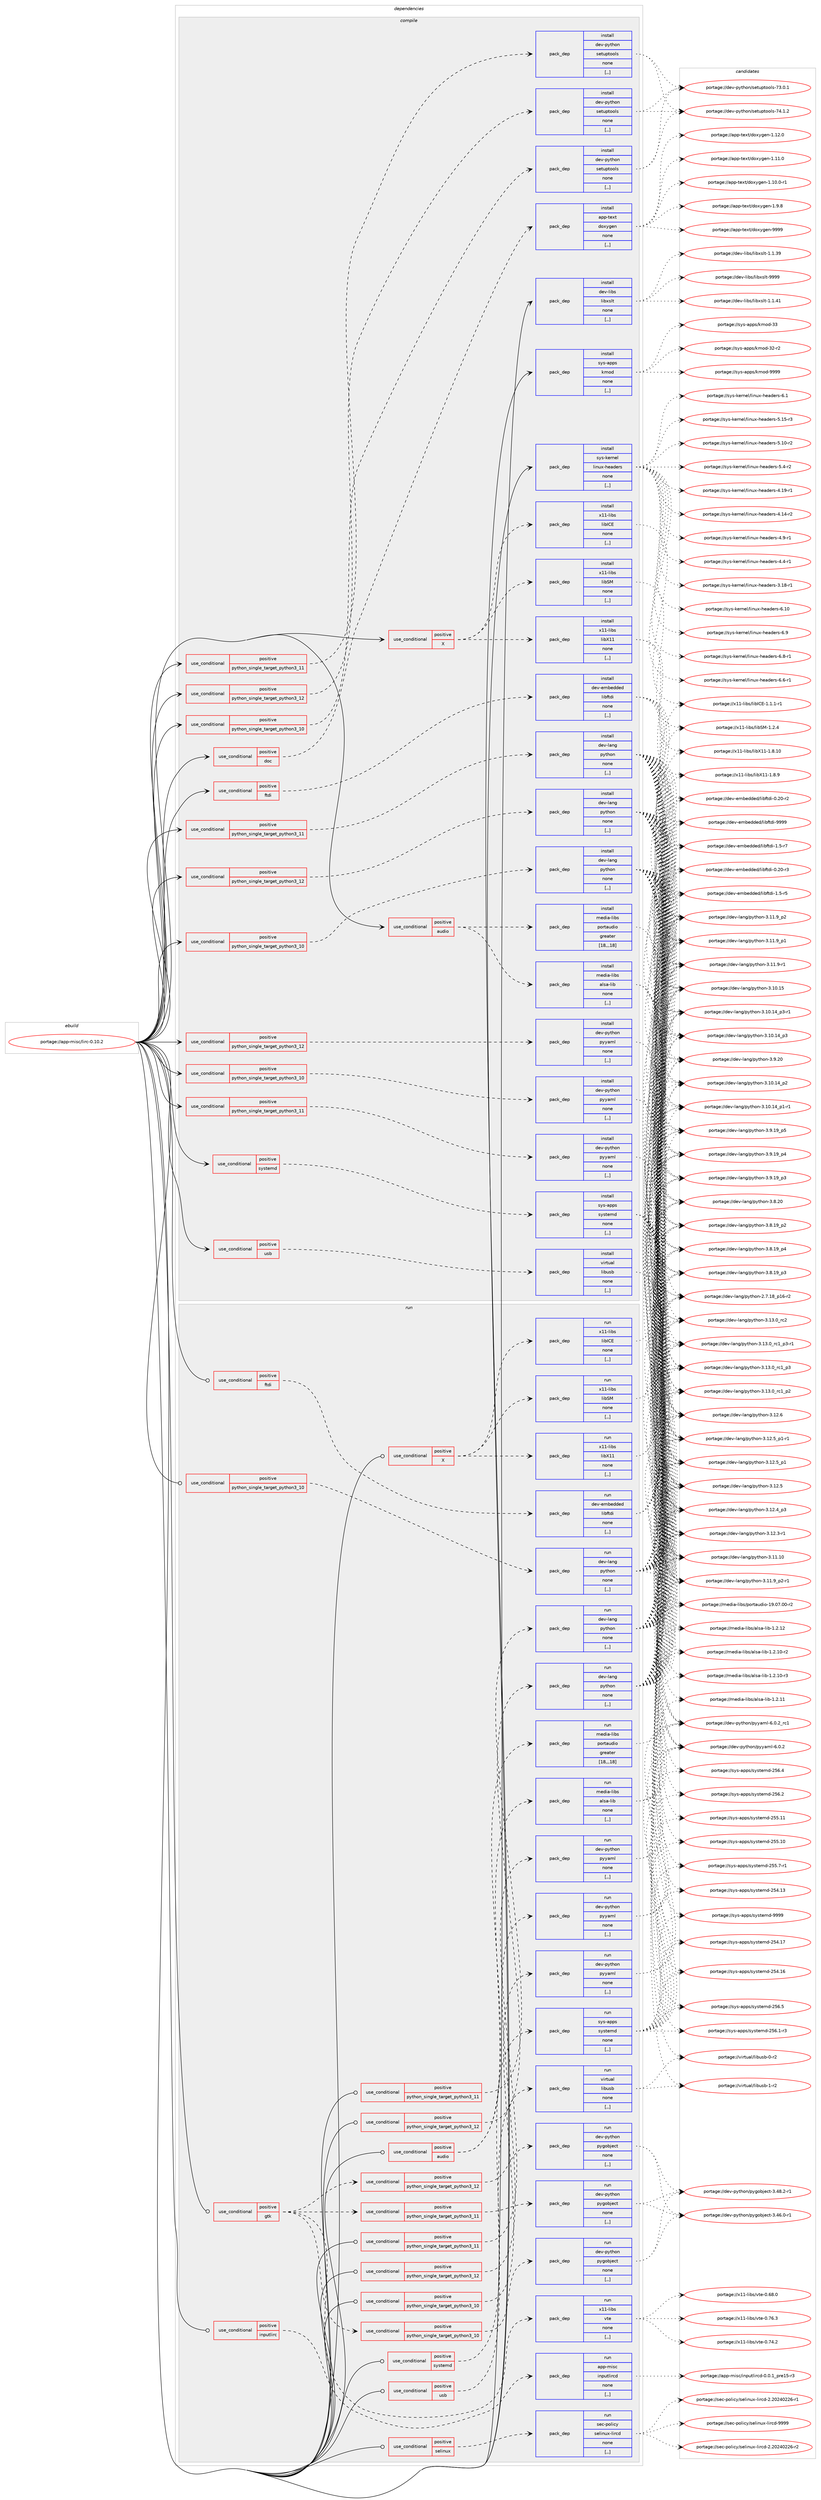 digraph prolog {

# *************
# Graph options
# *************

newrank=true;
concentrate=true;
compound=true;
graph [rankdir=LR,fontname=Helvetica,fontsize=10,ranksep=1.5];#, ranksep=2.5, nodesep=0.2];
edge  [arrowhead=vee];
node  [fontname=Helvetica,fontsize=10];

# **********
# The ebuild
# **********

subgraph cluster_leftcol {
color=gray;
label=<<i>ebuild</i>>;
id [label="portage://app-misc/lirc-0.10.2", color=red, width=4, href="../app-misc/lirc-0.10.2.svg"];
}

# ****************
# The dependencies
# ****************

subgraph cluster_midcol {
color=gray;
label=<<i>dependencies</i>>;
subgraph cluster_compile {
fillcolor="#eeeeee";
style=filled;
label=<<i>compile</i>>;
subgraph cond142188 {
dependency536168 [label=<<TABLE BORDER="0" CELLBORDER="1" CELLSPACING="0" CELLPADDING="4"><TR><TD ROWSPAN="3" CELLPADDING="10">use_conditional</TD></TR><TR><TD>positive</TD></TR><TR><TD>X</TD></TR></TABLE>>, shape=none, color=red];
subgraph pack389980 {
dependency536169 [label=<<TABLE BORDER="0" CELLBORDER="1" CELLSPACING="0" CELLPADDING="4" WIDTH="220"><TR><TD ROWSPAN="6" CELLPADDING="30">pack_dep</TD></TR><TR><TD WIDTH="110">install</TD></TR><TR><TD>x11-libs</TD></TR><TR><TD>libICE</TD></TR><TR><TD>none</TD></TR><TR><TD>[,,]</TD></TR></TABLE>>, shape=none, color=blue];
}
dependency536168:e -> dependency536169:w [weight=20,style="dashed",arrowhead="vee"];
subgraph pack389981 {
dependency536170 [label=<<TABLE BORDER="0" CELLBORDER="1" CELLSPACING="0" CELLPADDING="4" WIDTH="220"><TR><TD ROWSPAN="6" CELLPADDING="30">pack_dep</TD></TR><TR><TD WIDTH="110">install</TD></TR><TR><TD>x11-libs</TD></TR><TR><TD>libSM</TD></TR><TR><TD>none</TD></TR><TR><TD>[,,]</TD></TR></TABLE>>, shape=none, color=blue];
}
dependency536168:e -> dependency536170:w [weight=20,style="dashed",arrowhead="vee"];
subgraph pack389982 {
dependency536171 [label=<<TABLE BORDER="0" CELLBORDER="1" CELLSPACING="0" CELLPADDING="4" WIDTH="220"><TR><TD ROWSPAN="6" CELLPADDING="30">pack_dep</TD></TR><TR><TD WIDTH="110">install</TD></TR><TR><TD>x11-libs</TD></TR><TR><TD>libX11</TD></TR><TR><TD>none</TD></TR><TR><TD>[,,]</TD></TR></TABLE>>, shape=none, color=blue];
}
dependency536168:e -> dependency536171:w [weight=20,style="dashed",arrowhead="vee"];
}
id:e -> dependency536168:w [weight=20,style="solid",arrowhead="vee"];
subgraph cond142189 {
dependency536172 [label=<<TABLE BORDER="0" CELLBORDER="1" CELLSPACING="0" CELLPADDING="4"><TR><TD ROWSPAN="3" CELLPADDING="10">use_conditional</TD></TR><TR><TD>positive</TD></TR><TR><TD>audio</TD></TR></TABLE>>, shape=none, color=red];
subgraph pack389983 {
dependency536173 [label=<<TABLE BORDER="0" CELLBORDER="1" CELLSPACING="0" CELLPADDING="4" WIDTH="220"><TR><TD ROWSPAN="6" CELLPADDING="30">pack_dep</TD></TR><TR><TD WIDTH="110">install</TD></TR><TR><TD>media-libs</TD></TR><TR><TD>portaudio</TD></TR><TR><TD>greater</TD></TR><TR><TD>[18,,,18]</TD></TR></TABLE>>, shape=none, color=blue];
}
dependency536172:e -> dependency536173:w [weight=20,style="dashed",arrowhead="vee"];
subgraph pack389984 {
dependency536174 [label=<<TABLE BORDER="0" CELLBORDER="1" CELLSPACING="0" CELLPADDING="4" WIDTH="220"><TR><TD ROWSPAN="6" CELLPADDING="30">pack_dep</TD></TR><TR><TD WIDTH="110">install</TD></TR><TR><TD>media-libs</TD></TR><TR><TD>alsa-lib</TD></TR><TR><TD>none</TD></TR><TR><TD>[,,]</TD></TR></TABLE>>, shape=none, color=blue];
}
dependency536172:e -> dependency536174:w [weight=20,style="dashed",arrowhead="vee"];
}
id:e -> dependency536172:w [weight=20,style="solid",arrowhead="vee"];
subgraph cond142190 {
dependency536175 [label=<<TABLE BORDER="0" CELLBORDER="1" CELLSPACING="0" CELLPADDING="4"><TR><TD ROWSPAN="3" CELLPADDING="10">use_conditional</TD></TR><TR><TD>positive</TD></TR><TR><TD>doc</TD></TR></TABLE>>, shape=none, color=red];
subgraph pack389985 {
dependency536176 [label=<<TABLE BORDER="0" CELLBORDER="1" CELLSPACING="0" CELLPADDING="4" WIDTH="220"><TR><TD ROWSPAN="6" CELLPADDING="30">pack_dep</TD></TR><TR><TD WIDTH="110">install</TD></TR><TR><TD>app-text</TD></TR><TR><TD>doxygen</TD></TR><TR><TD>none</TD></TR><TR><TD>[,,]</TD></TR></TABLE>>, shape=none, color=blue];
}
dependency536175:e -> dependency536176:w [weight=20,style="dashed",arrowhead="vee"];
}
id:e -> dependency536175:w [weight=20,style="solid",arrowhead="vee"];
subgraph cond142191 {
dependency536177 [label=<<TABLE BORDER="0" CELLBORDER="1" CELLSPACING="0" CELLPADDING="4"><TR><TD ROWSPAN="3" CELLPADDING="10">use_conditional</TD></TR><TR><TD>positive</TD></TR><TR><TD>ftdi</TD></TR></TABLE>>, shape=none, color=red];
subgraph pack389986 {
dependency536178 [label=<<TABLE BORDER="0" CELLBORDER="1" CELLSPACING="0" CELLPADDING="4" WIDTH="220"><TR><TD ROWSPAN="6" CELLPADDING="30">pack_dep</TD></TR><TR><TD WIDTH="110">install</TD></TR><TR><TD>dev-embedded</TD></TR><TR><TD>libftdi</TD></TR><TR><TD>none</TD></TR><TR><TD>[,,]</TD></TR></TABLE>>, shape=none, color=blue];
}
dependency536177:e -> dependency536178:w [weight=20,style="dashed",arrowhead="vee"];
}
id:e -> dependency536177:w [weight=20,style="solid",arrowhead="vee"];
subgraph cond142192 {
dependency536179 [label=<<TABLE BORDER="0" CELLBORDER="1" CELLSPACING="0" CELLPADDING="4"><TR><TD ROWSPAN="3" CELLPADDING="10">use_conditional</TD></TR><TR><TD>positive</TD></TR><TR><TD>python_single_target_python3_10</TD></TR></TABLE>>, shape=none, color=red];
subgraph pack389987 {
dependency536180 [label=<<TABLE BORDER="0" CELLBORDER="1" CELLSPACING="0" CELLPADDING="4" WIDTH="220"><TR><TD ROWSPAN="6" CELLPADDING="30">pack_dep</TD></TR><TR><TD WIDTH="110">install</TD></TR><TR><TD>dev-lang</TD></TR><TR><TD>python</TD></TR><TR><TD>none</TD></TR><TR><TD>[,,]</TD></TR></TABLE>>, shape=none, color=blue];
}
dependency536179:e -> dependency536180:w [weight=20,style="dashed",arrowhead="vee"];
}
id:e -> dependency536179:w [weight=20,style="solid",arrowhead="vee"];
subgraph cond142193 {
dependency536181 [label=<<TABLE BORDER="0" CELLBORDER="1" CELLSPACING="0" CELLPADDING="4"><TR><TD ROWSPAN="3" CELLPADDING="10">use_conditional</TD></TR><TR><TD>positive</TD></TR><TR><TD>python_single_target_python3_10</TD></TR></TABLE>>, shape=none, color=red];
subgraph pack389988 {
dependency536182 [label=<<TABLE BORDER="0" CELLBORDER="1" CELLSPACING="0" CELLPADDING="4" WIDTH="220"><TR><TD ROWSPAN="6" CELLPADDING="30">pack_dep</TD></TR><TR><TD WIDTH="110">install</TD></TR><TR><TD>dev-python</TD></TR><TR><TD>pyyaml</TD></TR><TR><TD>none</TD></TR><TR><TD>[,,]</TD></TR></TABLE>>, shape=none, color=blue];
}
dependency536181:e -> dependency536182:w [weight=20,style="dashed",arrowhead="vee"];
}
id:e -> dependency536181:w [weight=20,style="solid",arrowhead="vee"];
subgraph cond142194 {
dependency536183 [label=<<TABLE BORDER="0" CELLBORDER="1" CELLSPACING="0" CELLPADDING="4"><TR><TD ROWSPAN="3" CELLPADDING="10">use_conditional</TD></TR><TR><TD>positive</TD></TR><TR><TD>python_single_target_python3_10</TD></TR></TABLE>>, shape=none, color=red];
subgraph pack389989 {
dependency536184 [label=<<TABLE BORDER="0" CELLBORDER="1" CELLSPACING="0" CELLPADDING="4" WIDTH="220"><TR><TD ROWSPAN="6" CELLPADDING="30">pack_dep</TD></TR><TR><TD WIDTH="110">install</TD></TR><TR><TD>dev-python</TD></TR><TR><TD>setuptools</TD></TR><TR><TD>none</TD></TR><TR><TD>[,,]</TD></TR></TABLE>>, shape=none, color=blue];
}
dependency536183:e -> dependency536184:w [weight=20,style="dashed",arrowhead="vee"];
}
id:e -> dependency536183:w [weight=20,style="solid",arrowhead="vee"];
subgraph cond142195 {
dependency536185 [label=<<TABLE BORDER="0" CELLBORDER="1" CELLSPACING="0" CELLPADDING="4"><TR><TD ROWSPAN="3" CELLPADDING="10">use_conditional</TD></TR><TR><TD>positive</TD></TR><TR><TD>python_single_target_python3_11</TD></TR></TABLE>>, shape=none, color=red];
subgraph pack389990 {
dependency536186 [label=<<TABLE BORDER="0" CELLBORDER="1" CELLSPACING="0" CELLPADDING="4" WIDTH="220"><TR><TD ROWSPAN="6" CELLPADDING="30">pack_dep</TD></TR><TR><TD WIDTH="110">install</TD></TR><TR><TD>dev-lang</TD></TR><TR><TD>python</TD></TR><TR><TD>none</TD></TR><TR><TD>[,,]</TD></TR></TABLE>>, shape=none, color=blue];
}
dependency536185:e -> dependency536186:w [weight=20,style="dashed",arrowhead="vee"];
}
id:e -> dependency536185:w [weight=20,style="solid",arrowhead="vee"];
subgraph cond142196 {
dependency536187 [label=<<TABLE BORDER="0" CELLBORDER="1" CELLSPACING="0" CELLPADDING="4"><TR><TD ROWSPAN="3" CELLPADDING="10">use_conditional</TD></TR><TR><TD>positive</TD></TR><TR><TD>python_single_target_python3_11</TD></TR></TABLE>>, shape=none, color=red];
subgraph pack389991 {
dependency536188 [label=<<TABLE BORDER="0" CELLBORDER="1" CELLSPACING="0" CELLPADDING="4" WIDTH="220"><TR><TD ROWSPAN="6" CELLPADDING="30">pack_dep</TD></TR><TR><TD WIDTH="110">install</TD></TR><TR><TD>dev-python</TD></TR><TR><TD>pyyaml</TD></TR><TR><TD>none</TD></TR><TR><TD>[,,]</TD></TR></TABLE>>, shape=none, color=blue];
}
dependency536187:e -> dependency536188:w [weight=20,style="dashed",arrowhead="vee"];
}
id:e -> dependency536187:w [weight=20,style="solid",arrowhead="vee"];
subgraph cond142197 {
dependency536189 [label=<<TABLE BORDER="0" CELLBORDER="1" CELLSPACING="0" CELLPADDING="4"><TR><TD ROWSPAN="3" CELLPADDING="10">use_conditional</TD></TR><TR><TD>positive</TD></TR><TR><TD>python_single_target_python3_11</TD></TR></TABLE>>, shape=none, color=red];
subgraph pack389992 {
dependency536190 [label=<<TABLE BORDER="0" CELLBORDER="1" CELLSPACING="0" CELLPADDING="4" WIDTH="220"><TR><TD ROWSPAN="6" CELLPADDING="30">pack_dep</TD></TR><TR><TD WIDTH="110">install</TD></TR><TR><TD>dev-python</TD></TR><TR><TD>setuptools</TD></TR><TR><TD>none</TD></TR><TR><TD>[,,]</TD></TR></TABLE>>, shape=none, color=blue];
}
dependency536189:e -> dependency536190:w [weight=20,style="dashed",arrowhead="vee"];
}
id:e -> dependency536189:w [weight=20,style="solid",arrowhead="vee"];
subgraph cond142198 {
dependency536191 [label=<<TABLE BORDER="0" CELLBORDER="1" CELLSPACING="0" CELLPADDING="4"><TR><TD ROWSPAN="3" CELLPADDING="10">use_conditional</TD></TR><TR><TD>positive</TD></TR><TR><TD>python_single_target_python3_12</TD></TR></TABLE>>, shape=none, color=red];
subgraph pack389993 {
dependency536192 [label=<<TABLE BORDER="0" CELLBORDER="1" CELLSPACING="0" CELLPADDING="4" WIDTH="220"><TR><TD ROWSPAN="6" CELLPADDING="30">pack_dep</TD></TR><TR><TD WIDTH="110">install</TD></TR><TR><TD>dev-lang</TD></TR><TR><TD>python</TD></TR><TR><TD>none</TD></TR><TR><TD>[,,]</TD></TR></TABLE>>, shape=none, color=blue];
}
dependency536191:e -> dependency536192:w [weight=20,style="dashed",arrowhead="vee"];
}
id:e -> dependency536191:w [weight=20,style="solid",arrowhead="vee"];
subgraph cond142199 {
dependency536193 [label=<<TABLE BORDER="0" CELLBORDER="1" CELLSPACING="0" CELLPADDING="4"><TR><TD ROWSPAN="3" CELLPADDING="10">use_conditional</TD></TR><TR><TD>positive</TD></TR><TR><TD>python_single_target_python3_12</TD></TR></TABLE>>, shape=none, color=red];
subgraph pack389994 {
dependency536194 [label=<<TABLE BORDER="0" CELLBORDER="1" CELLSPACING="0" CELLPADDING="4" WIDTH="220"><TR><TD ROWSPAN="6" CELLPADDING="30">pack_dep</TD></TR><TR><TD WIDTH="110">install</TD></TR><TR><TD>dev-python</TD></TR><TR><TD>pyyaml</TD></TR><TR><TD>none</TD></TR><TR><TD>[,,]</TD></TR></TABLE>>, shape=none, color=blue];
}
dependency536193:e -> dependency536194:w [weight=20,style="dashed",arrowhead="vee"];
}
id:e -> dependency536193:w [weight=20,style="solid",arrowhead="vee"];
subgraph cond142200 {
dependency536195 [label=<<TABLE BORDER="0" CELLBORDER="1" CELLSPACING="0" CELLPADDING="4"><TR><TD ROWSPAN="3" CELLPADDING="10">use_conditional</TD></TR><TR><TD>positive</TD></TR><TR><TD>python_single_target_python3_12</TD></TR></TABLE>>, shape=none, color=red];
subgraph pack389995 {
dependency536196 [label=<<TABLE BORDER="0" CELLBORDER="1" CELLSPACING="0" CELLPADDING="4" WIDTH="220"><TR><TD ROWSPAN="6" CELLPADDING="30">pack_dep</TD></TR><TR><TD WIDTH="110">install</TD></TR><TR><TD>dev-python</TD></TR><TR><TD>setuptools</TD></TR><TR><TD>none</TD></TR><TR><TD>[,,]</TD></TR></TABLE>>, shape=none, color=blue];
}
dependency536195:e -> dependency536196:w [weight=20,style="dashed",arrowhead="vee"];
}
id:e -> dependency536195:w [weight=20,style="solid",arrowhead="vee"];
subgraph cond142201 {
dependency536197 [label=<<TABLE BORDER="0" CELLBORDER="1" CELLSPACING="0" CELLPADDING="4"><TR><TD ROWSPAN="3" CELLPADDING="10">use_conditional</TD></TR><TR><TD>positive</TD></TR><TR><TD>systemd</TD></TR></TABLE>>, shape=none, color=red];
subgraph pack389996 {
dependency536198 [label=<<TABLE BORDER="0" CELLBORDER="1" CELLSPACING="0" CELLPADDING="4" WIDTH="220"><TR><TD ROWSPAN="6" CELLPADDING="30">pack_dep</TD></TR><TR><TD WIDTH="110">install</TD></TR><TR><TD>sys-apps</TD></TR><TR><TD>systemd</TD></TR><TR><TD>none</TD></TR><TR><TD>[,,]</TD></TR></TABLE>>, shape=none, color=blue];
}
dependency536197:e -> dependency536198:w [weight=20,style="dashed",arrowhead="vee"];
}
id:e -> dependency536197:w [weight=20,style="solid",arrowhead="vee"];
subgraph cond142202 {
dependency536199 [label=<<TABLE BORDER="0" CELLBORDER="1" CELLSPACING="0" CELLPADDING="4"><TR><TD ROWSPAN="3" CELLPADDING="10">use_conditional</TD></TR><TR><TD>positive</TD></TR><TR><TD>usb</TD></TR></TABLE>>, shape=none, color=red];
subgraph pack389997 {
dependency536200 [label=<<TABLE BORDER="0" CELLBORDER="1" CELLSPACING="0" CELLPADDING="4" WIDTH="220"><TR><TD ROWSPAN="6" CELLPADDING="30">pack_dep</TD></TR><TR><TD WIDTH="110">install</TD></TR><TR><TD>virtual</TD></TR><TR><TD>libusb</TD></TR><TR><TD>none</TD></TR><TR><TD>[,,]</TD></TR></TABLE>>, shape=none, color=blue];
}
dependency536199:e -> dependency536200:w [weight=20,style="dashed",arrowhead="vee"];
}
id:e -> dependency536199:w [weight=20,style="solid",arrowhead="vee"];
subgraph pack389998 {
dependency536201 [label=<<TABLE BORDER="0" CELLBORDER="1" CELLSPACING="0" CELLPADDING="4" WIDTH="220"><TR><TD ROWSPAN="6" CELLPADDING="30">pack_dep</TD></TR><TR><TD WIDTH="110">install</TD></TR><TR><TD>dev-libs</TD></TR><TR><TD>libxslt</TD></TR><TR><TD>none</TD></TR><TR><TD>[,,]</TD></TR></TABLE>>, shape=none, color=blue];
}
id:e -> dependency536201:w [weight=20,style="solid",arrowhead="vee"];
subgraph pack389999 {
dependency536202 [label=<<TABLE BORDER="0" CELLBORDER="1" CELLSPACING="0" CELLPADDING="4" WIDTH="220"><TR><TD ROWSPAN="6" CELLPADDING="30">pack_dep</TD></TR><TR><TD WIDTH="110">install</TD></TR><TR><TD>sys-apps</TD></TR><TR><TD>kmod</TD></TR><TR><TD>none</TD></TR><TR><TD>[,,]</TD></TR></TABLE>>, shape=none, color=blue];
}
id:e -> dependency536202:w [weight=20,style="solid",arrowhead="vee"];
subgraph pack390000 {
dependency536203 [label=<<TABLE BORDER="0" CELLBORDER="1" CELLSPACING="0" CELLPADDING="4" WIDTH="220"><TR><TD ROWSPAN="6" CELLPADDING="30">pack_dep</TD></TR><TR><TD WIDTH="110">install</TD></TR><TR><TD>sys-kernel</TD></TR><TR><TD>linux-headers</TD></TR><TR><TD>none</TD></TR><TR><TD>[,,]</TD></TR></TABLE>>, shape=none, color=blue];
}
id:e -> dependency536203:w [weight=20,style="solid",arrowhead="vee"];
}
subgraph cluster_compileandrun {
fillcolor="#eeeeee";
style=filled;
label=<<i>compile and run</i>>;
}
subgraph cluster_run {
fillcolor="#eeeeee";
style=filled;
label=<<i>run</i>>;
subgraph cond142203 {
dependency536204 [label=<<TABLE BORDER="0" CELLBORDER="1" CELLSPACING="0" CELLPADDING="4"><TR><TD ROWSPAN="3" CELLPADDING="10">use_conditional</TD></TR><TR><TD>positive</TD></TR><TR><TD>X</TD></TR></TABLE>>, shape=none, color=red];
subgraph pack390001 {
dependency536205 [label=<<TABLE BORDER="0" CELLBORDER="1" CELLSPACING="0" CELLPADDING="4" WIDTH="220"><TR><TD ROWSPAN="6" CELLPADDING="30">pack_dep</TD></TR><TR><TD WIDTH="110">run</TD></TR><TR><TD>x11-libs</TD></TR><TR><TD>libICE</TD></TR><TR><TD>none</TD></TR><TR><TD>[,,]</TD></TR></TABLE>>, shape=none, color=blue];
}
dependency536204:e -> dependency536205:w [weight=20,style="dashed",arrowhead="vee"];
subgraph pack390002 {
dependency536206 [label=<<TABLE BORDER="0" CELLBORDER="1" CELLSPACING="0" CELLPADDING="4" WIDTH="220"><TR><TD ROWSPAN="6" CELLPADDING="30">pack_dep</TD></TR><TR><TD WIDTH="110">run</TD></TR><TR><TD>x11-libs</TD></TR><TR><TD>libSM</TD></TR><TR><TD>none</TD></TR><TR><TD>[,,]</TD></TR></TABLE>>, shape=none, color=blue];
}
dependency536204:e -> dependency536206:w [weight=20,style="dashed",arrowhead="vee"];
subgraph pack390003 {
dependency536207 [label=<<TABLE BORDER="0" CELLBORDER="1" CELLSPACING="0" CELLPADDING="4" WIDTH="220"><TR><TD ROWSPAN="6" CELLPADDING="30">pack_dep</TD></TR><TR><TD WIDTH="110">run</TD></TR><TR><TD>x11-libs</TD></TR><TR><TD>libX11</TD></TR><TR><TD>none</TD></TR><TR><TD>[,,]</TD></TR></TABLE>>, shape=none, color=blue];
}
dependency536204:e -> dependency536207:w [weight=20,style="dashed",arrowhead="vee"];
}
id:e -> dependency536204:w [weight=20,style="solid",arrowhead="odot"];
subgraph cond142204 {
dependency536208 [label=<<TABLE BORDER="0" CELLBORDER="1" CELLSPACING="0" CELLPADDING="4"><TR><TD ROWSPAN="3" CELLPADDING="10">use_conditional</TD></TR><TR><TD>positive</TD></TR><TR><TD>audio</TD></TR></TABLE>>, shape=none, color=red];
subgraph pack390004 {
dependency536209 [label=<<TABLE BORDER="0" CELLBORDER="1" CELLSPACING="0" CELLPADDING="4" WIDTH="220"><TR><TD ROWSPAN="6" CELLPADDING="30">pack_dep</TD></TR><TR><TD WIDTH="110">run</TD></TR><TR><TD>media-libs</TD></TR><TR><TD>portaudio</TD></TR><TR><TD>greater</TD></TR><TR><TD>[18,,,18]</TD></TR></TABLE>>, shape=none, color=blue];
}
dependency536208:e -> dependency536209:w [weight=20,style="dashed",arrowhead="vee"];
subgraph pack390005 {
dependency536210 [label=<<TABLE BORDER="0" CELLBORDER="1" CELLSPACING="0" CELLPADDING="4" WIDTH="220"><TR><TD ROWSPAN="6" CELLPADDING="30">pack_dep</TD></TR><TR><TD WIDTH="110">run</TD></TR><TR><TD>media-libs</TD></TR><TR><TD>alsa-lib</TD></TR><TR><TD>none</TD></TR><TR><TD>[,,]</TD></TR></TABLE>>, shape=none, color=blue];
}
dependency536208:e -> dependency536210:w [weight=20,style="dashed",arrowhead="vee"];
}
id:e -> dependency536208:w [weight=20,style="solid",arrowhead="odot"];
subgraph cond142205 {
dependency536211 [label=<<TABLE BORDER="0" CELLBORDER="1" CELLSPACING="0" CELLPADDING="4"><TR><TD ROWSPAN="3" CELLPADDING="10">use_conditional</TD></TR><TR><TD>positive</TD></TR><TR><TD>ftdi</TD></TR></TABLE>>, shape=none, color=red];
subgraph pack390006 {
dependency536212 [label=<<TABLE BORDER="0" CELLBORDER="1" CELLSPACING="0" CELLPADDING="4" WIDTH="220"><TR><TD ROWSPAN="6" CELLPADDING="30">pack_dep</TD></TR><TR><TD WIDTH="110">run</TD></TR><TR><TD>dev-embedded</TD></TR><TR><TD>libftdi</TD></TR><TR><TD>none</TD></TR><TR><TD>[,,]</TD></TR></TABLE>>, shape=none, color=blue];
}
dependency536211:e -> dependency536212:w [weight=20,style="dashed",arrowhead="vee"];
}
id:e -> dependency536211:w [weight=20,style="solid",arrowhead="odot"];
subgraph cond142206 {
dependency536213 [label=<<TABLE BORDER="0" CELLBORDER="1" CELLSPACING="0" CELLPADDING="4"><TR><TD ROWSPAN="3" CELLPADDING="10">use_conditional</TD></TR><TR><TD>positive</TD></TR><TR><TD>gtk</TD></TR></TABLE>>, shape=none, color=red];
subgraph pack390007 {
dependency536214 [label=<<TABLE BORDER="0" CELLBORDER="1" CELLSPACING="0" CELLPADDING="4" WIDTH="220"><TR><TD ROWSPAN="6" CELLPADDING="30">pack_dep</TD></TR><TR><TD WIDTH="110">run</TD></TR><TR><TD>x11-libs</TD></TR><TR><TD>vte</TD></TR><TR><TD>none</TD></TR><TR><TD>[,,]</TD></TR></TABLE>>, shape=none, color=blue];
}
dependency536213:e -> dependency536214:w [weight=20,style="dashed",arrowhead="vee"];
subgraph cond142207 {
dependency536215 [label=<<TABLE BORDER="0" CELLBORDER="1" CELLSPACING="0" CELLPADDING="4"><TR><TD ROWSPAN="3" CELLPADDING="10">use_conditional</TD></TR><TR><TD>positive</TD></TR><TR><TD>python_single_target_python3_10</TD></TR></TABLE>>, shape=none, color=red];
subgraph pack390008 {
dependency536216 [label=<<TABLE BORDER="0" CELLBORDER="1" CELLSPACING="0" CELLPADDING="4" WIDTH="220"><TR><TD ROWSPAN="6" CELLPADDING="30">pack_dep</TD></TR><TR><TD WIDTH="110">run</TD></TR><TR><TD>dev-python</TD></TR><TR><TD>pygobject</TD></TR><TR><TD>none</TD></TR><TR><TD>[,,]</TD></TR></TABLE>>, shape=none, color=blue];
}
dependency536215:e -> dependency536216:w [weight=20,style="dashed",arrowhead="vee"];
}
dependency536213:e -> dependency536215:w [weight=20,style="dashed",arrowhead="vee"];
subgraph cond142208 {
dependency536217 [label=<<TABLE BORDER="0" CELLBORDER="1" CELLSPACING="0" CELLPADDING="4"><TR><TD ROWSPAN="3" CELLPADDING="10">use_conditional</TD></TR><TR><TD>positive</TD></TR><TR><TD>python_single_target_python3_11</TD></TR></TABLE>>, shape=none, color=red];
subgraph pack390009 {
dependency536218 [label=<<TABLE BORDER="0" CELLBORDER="1" CELLSPACING="0" CELLPADDING="4" WIDTH="220"><TR><TD ROWSPAN="6" CELLPADDING="30">pack_dep</TD></TR><TR><TD WIDTH="110">run</TD></TR><TR><TD>dev-python</TD></TR><TR><TD>pygobject</TD></TR><TR><TD>none</TD></TR><TR><TD>[,,]</TD></TR></TABLE>>, shape=none, color=blue];
}
dependency536217:e -> dependency536218:w [weight=20,style="dashed",arrowhead="vee"];
}
dependency536213:e -> dependency536217:w [weight=20,style="dashed",arrowhead="vee"];
subgraph cond142209 {
dependency536219 [label=<<TABLE BORDER="0" CELLBORDER="1" CELLSPACING="0" CELLPADDING="4"><TR><TD ROWSPAN="3" CELLPADDING="10">use_conditional</TD></TR><TR><TD>positive</TD></TR><TR><TD>python_single_target_python3_12</TD></TR></TABLE>>, shape=none, color=red];
subgraph pack390010 {
dependency536220 [label=<<TABLE BORDER="0" CELLBORDER="1" CELLSPACING="0" CELLPADDING="4" WIDTH="220"><TR><TD ROWSPAN="6" CELLPADDING="30">pack_dep</TD></TR><TR><TD WIDTH="110">run</TD></TR><TR><TD>dev-python</TD></TR><TR><TD>pygobject</TD></TR><TR><TD>none</TD></TR><TR><TD>[,,]</TD></TR></TABLE>>, shape=none, color=blue];
}
dependency536219:e -> dependency536220:w [weight=20,style="dashed",arrowhead="vee"];
}
dependency536213:e -> dependency536219:w [weight=20,style="dashed",arrowhead="vee"];
}
id:e -> dependency536213:w [weight=20,style="solid",arrowhead="odot"];
subgraph cond142210 {
dependency536221 [label=<<TABLE BORDER="0" CELLBORDER="1" CELLSPACING="0" CELLPADDING="4"><TR><TD ROWSPAN="3" CELLPADDING="10">use_conditional</TD></TR><TR><TD>positive</TD></TR><TR><TD>inputlirc</TD></TR></TABLE>>, shape=none, color=red];
subgraph pack390011 {
dependency536222 [label=<<TABLE BORDER="0" CELLBORDER="1" CELLSPACING="0" CELLPADDING="4" WIDTH="220"><TR><TD ROWSPAN="6" CELLPADDING="30">pack_dep</TD></TR><TR><TD WIDTH="110">run</TD></TR><TR><TD>app-misc</TD></TR><TR><TD>inputlircd</TD></TR><TR><TD>none</TD></TR><TR><TD>[,,]</TD></TR></TABLE>>, shape=none, color=blue];
}
dependency536221:e -> dependency536222:w [weight=20,style="dashed",arrowhead="vee"];
}
id:e -> dependency536221:w [weight=20,style="solid",arrowhead="odot"];
subgraph cond142211 {
dependency536223 [label=<<TABLE BORDER="0" CELLBORDER="1" CELLSPACING="0" CELLPADDING="4"><TR><TD ROWSPAN="3" CELLPADDING="10">use_conditional</TD></TR><TR><TD>positive</TD></TR><TR><TD>python_single_target_python3_10</TD></TR></TABLE>>, shape=none, color=red];
subgraph pack390012 {
dependency536224 [label=<<TABLE BORDER="0" CELLBORDER="1" CELLSPACING="0" CELLPADDING="4" WIDTH="220"><TR><TD ROWSPAN="6" CELLPADDING="30">pack_dep</TD></TR><TR><TD WIDTH="110">run</TD></TR><TR><TD>dev-lang</TD></TR><TR><TD>python</TD></TR><TR><TD>none</TD></TR><TR><TD>[,,]</TD></TR></TABLE>>, shape=none, color=blue];
}
dependency536223:e -> dependency536224:w [weight=20,style="dashed",arrowhead="vee"];
}
id:e -> dependency536223:w [weight=20,style="solid",arrowhead="odot"];
subgraph cond142212 {
dependency536225 [label=<<TABLE BORDER="0" CELLBORDER="1" CELLSPACING="0" CELLPADDING="4"><TR><TD ROWSPAN="3" CELLPADDING="10">use_conditional</TD></TR><TR><TD>positive</TD></TR><TR><TD>python_single_target_python3_10</TD></TR></TABLE>>, shape=none, color=red];
subgraph pack390013 {
dependency536226 [label=<<TABLE BORDER="0" CELLBORDER="1" CELLSPACING="0" CELLPADDING="4" WIDTH="220"><TR><TD ROWSPAN="6" CELLPADDING="30">pack_dep</TD></TR><TR><TD WIDTH="110">run</TD></TR><TR><TD>dev-python</TD></TR><TR><TD>pyyaml</TD></TR><TR><TD>none</TD></TR><TR><TD>[,,]</TD></TR></TABLE>>, shape=none, color=blue];
}
dependency536225:e -> dependency536226:w [weight=20,style="dashed",arrowhead="vee"];
}
id:e -> dependency536225:w [weight=20,style="solid",arrowhead="odot"];
subgraph cond142213 {
dependency536227 [label=<<TABLE BORDER="0" CELLBORDER="1" CELLSPACING="0" CELLPADDING="4"><TR><TD ROWSPAN="3" CELLPADDING="10">use_conditional</TD></TR><TR><TD>positive</TD></TR><TR><TD>python_single_target_python3_11</TD></TR></TABLE>>, shape=none, color=red];
subgraph pack390014 {
dependency536228 [label=<<TABLE BORDER="0" CELLBORDER="1" CELLSPACING="0" CELLPADDING="4" WIDTH="220"><TR><TD ROWSPAN="6" CELLPADDING="30">pack_dep</TD></TR><TR><TD WIDTH="110">run</TD></TR><TR><TD>dev-lang</TD></TR><TR><TD>python</TD></TR><TR><TD>none</TD></TR><TR><TD>[,,]</TD></TR></TABLE>>, shape=none, color=blue];
}
dependency536227:e -> dependency536228:w [weight=20,style="dashed",arrowhead="vee"];
}
id:e -> dependency536227:w [weight=20,style="solid",arrowhead="odot"];
subgraph cond142214 {
dependency536229 [label=<<TABLE BORDER="0" CELLBORDER="1" CELLSPACING="0" CELLPADDING="4"><TR><TD ROWSPAN="3" CELLPADDING="10">use_conditional</TD></TR><TR><TD>positive</TD></TR><TR><TD>python_single_target_python3_11</TD></TR></TABLE>>, shape=none, color=red];
subgraph pack390015 {
dependency536230 [label=<<TABLE BORDER="0" CELLBORDER="1" CELLSPACING="0" CELLPADDING="4" WIDTH="220"><TR><TD ROWSPAN="6" CELLPADDING="30">pack_dep</TD></TR><TR><TD WIDTH="110">run</TD></TR><TR><TD>dev-python</TD></TR><TR><TD>pyyaml</TD></TR><TR><TD>none</TD></TR><TR><TD>[,,]</TD></TR></TABLE>>, shape=none, color=blue];
}
dependency536229:e -> dependency536230:w [weight=20,style="dashed",arrowhead="vee"];
}
id:e -> dependency536229:w [weight=20,style="solid",arrowhead="odot"];
subgraph cond142215 {
dependency536231 [label=<<TABLE BORDER="0" CELLBORDER="1" CELLSPACING="0" CELLPADDING="4"><TR><TD ROWSPAN="3" CELLPADDING="10">use_conditional</TD></TR><TR><TD>positive</TD></TR><TR><TD>python_single_target_python3_12</TD></TR></TABLE>>, shape=none, color=red];
subgraph pack390016 {
dependency536232 [label=<<TABLE BORDER="0" CELLBORDER="1" CELLSPACING="0" CELLPADDING="4" WIDTH="220"><TR><TD ROWSPAN="6" CELLPADDING="30">pack_dep</TD></TR><TR><TD WIDTH="110">run</TD></TR><TR><TD>dev-lang</TD></TR><TR><TD>python</TD></TR><TR><TD>none</TD></TR><TR><TD>[,,]</TD></TR></TABLE>>, shape=none, color=blue];
}
dependency536231:e -> dependency536232:w [weight=20,style="dashed",arrowhead="vee"];
}
id:e -> dependency536231:w [weight=20,style="solid",arrowhead="odot"];
subgraph cond142216 {
dependency536233 [label=<<TABLE BORDER="0" CELLBORDER="1" CELLSPACING="0" CELLPADDING="4"><TR><TD ROWSPAN="3" CELLPADDING="10">use_conditional</TD></TR><TR><TD>positive</TD></TR><TR><TD>python_single_target_python3_12</TD></TR></TABLE>>, shape=none, color=red];
subgraph pack390017 {
dependency536234 [label=<<TABLE BORDER="0" CELLBORDER="1" CELLSPACING="0" CELLPADDING="4" WIDTH="220"><TR><TD ROWSPAN="6" CELLPADDING="30">pack_dep</TD></TR><TR><TD WIDTH="110">run</TD></TR><TR><TD>dev-python</TD></TR><TR><TD>pyyaml</TD></TR><TR><TD>none</TD></TR><TR><TD>[,,]</TD></TR></TABLE>>, shape=none, color=blue];
}
dependency536233:e -> dependency536234:w [weight=20,style="dashed",arrowhead="vee"];
}
id:e -> dependency536233:w [weight=20,style="solid",arrowhead="odot"];
subgraph cond142217 {
dependency536235 [label=<<TABLE BORDER="0" CELLBORDER="1" CELLSPACING="0" CELLPADDING="4"><TR><TD ROWSPAN="3" CELLPADDING="10">use_conditional</TD></TR><TR><TD>positive</TD></TR><TR><TD>selinux</TD></TR></TABLE>>, shape=none, color=red];
subgraph pack390018 {
dependency536236 [label=<<TABLE BORDER="0" CELLBORDER="1" CELLSPACING="0" CELLPADDING="4" WIDTH="220"><TR><TD ROWSPAN="6" CELLPADDING="30">pack_dep</TD></TR><TR><TD WIDTH="110">run</TD></TR><TR><TD>sec-policy</TD></TR><TR><TD>selinux-lircd</TD></TR><TR><TD>none</TD></TR><TR><TD>[,,]</TD></TR></TABLE>>, shape=none, color=blue];
}
dependency536235:e -> dependency536236:w [weight=20,style="dashed",arrowhead="vee"];
}
id:e -> dependency536235:w [weight=20,style="solid",arrowhead="odot"];
subgraph cond142218 {
dependency536237 [label=<<TABLE BORDER="0" CELLBORDER="1" CELLSPACING="0" CELLPADDING="4"><TR><TD ROWSPAN="3" CELLPADDING="10">use_conditional</TD></TR><TR><TD>positive</TD></TR><TR><TD>systemd</TD></TR></TABLE>>, shape=none, color=red];
subgraph pack390019 {
dependency536238 [label=<<TABLE BORDER="0" CELLBORDER="1" CELLSPACING="0" CELLPADDING="4" WIDTH="220"><TR><TD ROWSPAN="6" CELLPADDING="30">pack_dep</TD></TR><TR><TD WIDTH="110">run</TD></TR><TR><TD>sys-apps</TD></TR><TR><TD>systemd</TD></TR><TR><TD>none</TD></TR><TR><TD>[,,]</TD></TR></TABLE>>, shape=none, color=blue];
}
dependency536237:e -> dependency536238:w [weight=20,style="dashed",arrowhead="vee"];
}
id:e -> dependency536237:w [weight=20,style="solid",arrowhead="odot"];
subgraph cond142219 {
dependency536239 [label=<<TABLE BORDER="0" CELLBORDER="1" CELLSPACING="0" CELLPADDING="4"><TR><TD ROWSPAN="3" CELLPADDING="10">use_conditional</TD></TR><TR><TD>positive</TD></TR><TR><TD>usb</TD></TR></TABLE>>, shape=none, color=red];
subgraph pack390020 {
dependency536240 [label=<<TABLE BORDER="0" CELLBORDER="1" CELLSPACING="0" CELLPADDING="4" WIDTH="220"><TR><TD ROWSPAN="6" CELLPADDING="30">pack_dep</TD></TR><TR><TD WIDTH="110">run</TD></TR><TR><TD>virtual</TD></TR><TR><TD>libusb</TD></TR><TR><TD>none</TD></TR><TR><TD>[,,]</TD></TR></TABLE>>, shape=none, color=blue];
}
dependency536239:e -> dependency536240:w [weight=20,style="dashed",arrowhead="vee"];
}
id:e -> dependency536239:w [weight=20,style="solid",arrowhead="odot"];
}
}

# **************
# The candidates
# **************

subgraph cluster_choices {
rank=same;
color=gray;
label=<<i>candidates</i>>;

subgraph choice389980 {
color=black;
nodesep=1;
choice1204949451081059811547108105987367694549464946494511449 [label="portage://x11-libs/libICE-1.1.1-r1", color=red, width=4,href="../x11-libs/libICE-1.1.1-r1.svg"];
dependency536169:e -> choice1204949451081059811547108105987367694549464946494511449:w [style=dotted,weight="100"];
}
subgraph choice389981 {
color=black;
nodesep=1;
choice1204949451081059811547108105988377454946504652 [label="portage://x11-libs/libSM-1.2.4", color=red, width=4,href="../x11-libs/libSM-1.2.4.svg"];
dependency536170:e -> choice1204949451081059811547108105988377454946504652:w [style=dotted,weight="100"];
}
subgraph choice389982 {
color=black;
nodesep=1;
choice12049494510810598115471081059888494945494656464948 [label="portage://x11-libs/libX11-1.8.10", color=red, width=4,href="../x11-libs/libX11-1.8.10.svg"];
choice120494945108105981154710810598884949454946564657 [label="portage://x11-libs/libX11-1.8.9", color=red, width=4,href="../x11-libs/libX11-1.8.9.svg"];
dependency536171:e -> choice12049494510810598115471081059888494945494656464948:w [style=dotted,weight="100"];
dependency536171:e -> choice120494945108105981154710810598884949454946564657:w [style=dotted,weight="100"];
}
subgraph choice389983 {
color=black;
nodesep=1;
choice10910110010597451081059811547112111114116971171001051114549574648554648484511450 [label="portage://media-libs/portaudio-19.07.00-r2", color=red, width=4,href="../media-libs/portaudio-19.07.00-r2.svg"];
dependency536173:e -> choice10910110010597451081059811547112111114116971171001051114549574648554648484511450:w [style=dotted,weight="100"];
}
subgraph choice389984 {
color=black;
nodesep=1;
choice109101100105974510810598115479710811597451081059845494650464950 [label="portage://media-libs/alsa-lib-1.2.12", color=red, width=4,href="../media-libs/alsa-lib-1.2.12.svg"];
choice109101100105974510810598115479710811597451081059845494650464949 [label="portage://media-libs/alsa-lib-1.2.11", color=red, width=4,href="../media-libs/alsa-lib-1.2.11.svg"];
choice1091011001059745108105981154797108115974510810598454946504649484511451 [label="portage://media-libs/alsa-lib-1.2.10-r3", color=red, width=4,href="../media-libs/alsa-lib-1.2.10-r3.svg"];
choice1091011001059745108105981154797108115974510810598454946504649484511450 [label="portage://media-libs/alsa-lib-1.2.10-r2", color=red, width=4,href="../media-libs/alsa-lib-1.2.10-r2.svg"];
dependency536174:e -> choice109101100105974510810598115479710811597451081059845494650464950:w [style=dotted,weight="100"];
dependency536174:e -> choice109101100105974510810598115479710811597451081059845494650464949:w [style=dotted,weight="100"];
dependency536174:e -> choice1091011001059745108105981154797108115974510810598454946504649484511451:w [style=dotted,weight="100"];
dependency536174:e -> choice1091011001059745108105981154797108115974510810598454946504649484511450:w [style=dotted,weight="100"];
}
subgraph choice389985 {
color=black;
nodesep=1;
choice9711211245116101120116471001111201211031011104557575757 [label="portage://app-text/doxygen-9999", color=red, width=4,href="../app-text/doxygen-9999.svg"];
choice97112112451161011201164710011112012110310111045494649504648 [label="portage://app-text/doxygen-1.12.0", color=red, width=4,href="../app-text/doxygen-1.12.0.svg"];
choice97112112451161011201164710011112012110310111045494649494648 [label="portage://app-text/doxygen-1.11.0", color=red, width=4,href="../app-text/doxygen-1.11.0.svg"];
choice971121124511610112011647100111120121103101110454946494846484511449 [label="portage://app-text/doxygen-1.10.0-r1", color=red, width=4,href="../app-text/doxygen-1.10.0-r1.svg"];
choice971121124511610112011647100111120121103101110454946574656 [label="portage://app-text/doxygen-1.9.8", color=red, width=4,href="../app-text/doxygen-1.9.8.svg"];
dependency536176:e -> choice9711211245116101120116471001111201211031011104557575757:w [style=dotted,weight="100"];
dependency536176:e -> choice97112112451161011201164710011112012110310111045494649504648:w [style=dotted,weight="100"];
dependency536176:e -> choice97112112451161011201164710011112012110310111045494649494648:w [style=dotted,weight="100"];
dependency536176:e -> choice971121124511610112011647100111120121103101110454946494846484511449:w [style=dotted,weight="100"];
dependency536176:e -> choice971121124511610112011647100111120121103101110454946574656:w [style=dotted,weight="100"];
}
subgraph choice389986 {
color=black;
nodesep=1;
choice100101118451011099810110010010110047108105981021161001054557575757 [label="portage://dev-embedded/libftdi-9999", color=red, width=4,href="../dev-embedded/libftdi-9999.svg"];
choice10010111845101109981011001001011004710810598102116100105454946534511455 [label="portage://dev-embedded/libftdi-1.5-r7", color=red, width=4,href="../dev-embedded/libftdi-1.5-r7.svg"];
choice10010111845101109981011001001011004710810598102116100105454946534511453 [label="portage://dev-embedded/libftdi-1.5-r5", color=red, width=4,href="../dev-embedded/libftdi-1.5-r5.svg"];
choice1001011184510110998101100100101100471081059810211610010545484650484511451 [label="portage://dev-embedded/libftdi-0.20-r3", color=red, width=4,href="../dev-embedded/libftdi-0.20-r3.svg"];
choice1001011184510110998101100100101100471081059810211610010545484650484511450 [label="portage://dev-embedded/libftdi-0.20-r2", color=red, width=4,href="../dev-embedded/libftdi-0.20-r2.svg"];
dependency536178:e -> choice100101118451011099810110010010110047108105981021161001054557575757:w [style=dotted,weight="100"];
dependency536178:e -> choice10010111845101109981011001001011004710810598102116100105454946534511455:w [style=dotted,weight="100"];
dependency536178:e -> choice10010111845101109981011001001011004710810598102116100105454946534511453:w [style=dotted,weight="100"];
dependency536178:e -> choice1001011184510110998101100100101100471081059810211610010545484650484511451:w [style=dotted,weight="100"];
dependency536178:e -> choice1001011184510110998101100100101100471081059810211610010545484650484511450:w [style=dotted,weight="100"];
}
subgraph choice389987 {
color=black;
nodesep=1;
choice10010111845108971101034711212111610411111045514649514648951149950 [label="portage://dev-lang/python-3.13.0_rc2", color=red, width=4,href="../dev-lang/python-3.13.0_rc2.svg"];
choice1001011184510897110103471121211161041111104551464951464895114994995112514511449 [label="portage://dev-lang/python-3.13.0_rc1_p3-r1", color=red, width=4,href="../dev-lang/python-3.13.0_rc1_p3-r1.svg"];
choice100101118451089711010347112121116104111110455146495146489511499499511251 [label="portage://dev-lang/python-3.13.0_rc1_p3", color=red, width=4,href="../dev-lang/python-3.13.0_rc1_p3.svg"];
choice100101118451089711010347112121116104111110455146495146489511499499511250 [label="portage://dev-lang/python-3.13.0_rc1_p2", color=red, width=4,href="../dev-lang/python-3.13.0_rc1_p2.svg"];
choice10010111845108971101034711212111610411111045514649504654 [label="portage://dev-lang/python-3.12.6", color=red, width=4,href="../dev-lang/python-3.12.6.svg"];
choice1001011184510897110103471121211161041111104551464950465395112494511449 [label="portage://dev-lang/python-3.12.5_p1-r1", color=red, width=4,href="../dev-lang/python-3.12.5_p1-r1.svg"];
choice100101118451089711010347112121116104111110455146495046539511249 [label="portage://dev-lang/python-3.12.5_p1", color=red, width=4,href="../dev-lang/python-3.12.5_p1.svg"];
choice10010111845108971101034711212111610411111045514649504653 [label="portage://dev-lang/python-3.12.5", color=red, width=4,href="../dev-lang/python-3.12.5.svg"];
choice100101118451089711010347112121116104111110455146495046529511251 [label="portage://dev-lang/python-3.12.4_p3", color=red, width=4,href="../dev-lang/python-3.12.4_p3.svg"];
choice100101118451089711010347112121116104111110455146495046514511449 [label="portage://dev-lang/python-3.12.3-r1", color=red, width=4,href="../dev-lang/python-3.12.3-r1.svg"];
choice1001011184510897110103471121211161041111104551464949464948 [label="portage://dev-lang/python-3.11.10", color=red, width=4,href="../dev-lang/python-3.11.10.svg"];
choice1001011184510897110103471121211161041111104551464949465795112504511449 [label="portage://dev-lang/python-3.11.9_p2-r1", color=red, width=4,href="../dev-lang/python-3.11.9_p2-r1.svg"];
choice100101118451089711010347112121116104111110455146494946579511250 [label="portage://dev-lang/python-3.11.9_p2", color=red, width=4,href="../dev-lang/python-3.11.9_p2.svg"];
choice100101118451089711010347112121116104111110455146494946579511249 [label="portage://dev-lang/python-3.11.9_p1", color=red, width=4,href="../dev-lang/python-3.11.9_p1.svg"];
choice100101118451089711010347112121116104111110455146494946574511449 [label="portage://dev-lang/python-3.11.9-r1", color=red, width=4,href="../dev-lang/python-3.11.9-r1.svg"];
choice1001011184510897110103471121211161041111104551464948464953 [label="portage://dev-lang/python-3.10.15", color=red, width=4,href="../dev-lang/python-3.10.15.svg"];
choice100101118451089711010347112121116104111110455146494846495295112514511449 [label="portage://dev-lang/python-3.10.14_p3-r1", color=red, width=4,href="../dev-lang/python-3.10.14_p3-r1.svg"];
choice10010111845108971101034711212111610411111045514649484649529511251 [label="portage://dev-lang/python-3.10.14_p3", color=red, width=4,href="../dev-lang/python-3.10.14_p3.svg"];
choice10010111845108971101034711212111610411111045514649484649529511250 [label="portage://dev-lang/python-3.10.14_p2", color=red, width=4,href="../dev-lang/python-3.10.14_p2.svg"];
choice100101118451089711010347112121116104111110455146494846495295112494511449 [label="portage://dev-lang/python-3.10.14_p1-r1", color=red, width=4,href="../dev-lang/python-3.10.14_p1-r1.svg"];
choice10010111845108971101034711212111610411111045514657465048 [label="portage://dev-lang/python-3.9.20", color=red, width=4,href="../dev-lang/python-3.9.20.svg"];
choice100101118451089711010347112121116104111110455146574649579511253 [label="portage://dev-lang/python-3.9.19_p5", color=red, width=4,href="../dev-lang/python-3.9.19_p5.svg"];
choice100101118451089711010347112121116104111110455146574649579511252 [label="portage://dev-lang/python-3.9.19_p4", color=red, width=4,href="../dev-lang/python-3.9.19_p4.svg"];
choice100101118451089711010347112121116104111110455146574649579511251 [label="portage://dev-lang/python-3.9.19_p3", color=red, width=4,href="../dev-lang/python-3.9.19_p3.svg"];
choice10010111845108971101034711212111610411111045514656465048 [label="portage://dev-lang/python-3.8.20", color=red, width=4,href="../dev-lang/python-3.8.20.svg"];
choice100101118451089711010347112121116104111110455146564649579511252 [label="portage://dev-lang/python-3.8.19_p4", color=red, width=4,href="../dev-lang/python-3.8.19_p4.svg"];
choice100101118451089711010347112121116104111110455146564649579511251 [label="portage://dev-lang/python-3.8.19_p3", color=red, width=4,href="../dev-lang/python-3.8.19_p3.svg"];
choice100101118451089711010347112121116104111110455146564649579511250 [label="portage://dev-lang/python-3.8.19_p2", color=red, width=4,href="../dev-lang/python-3.8.19_p2.svg"];
choice100101118451089711010347112121116104111110455046554649569511249544511450 [label="portage://dev-lang/python-2.7.18_p16-r2", color=red, width=4,href="../dev-lang/python-2.7.18_p16-r2.svg"];
dependency536180:e -> choice10010111845108971101034711212111610411111045514649514648951149950:w [style=dotted,weight="100"];
dependency536180:e -> choice1001011184510897110103471121211161041111104551464951464895114994995112514511449:w [style=dotted,weight="100"];
dependency536180:e -> choice100101118451089711010347112121116104111110455146495146489511499499511251:w [style=dotted,weight="100"];
dependency536180:e -> choice100101118451089711010347112121116104111110455146495146489511499499511250:w [style=dotted,weight="100"];
dependency536180:e -> choice10010111845108971101034711212111610411111045514649504654:w [style=dotted,weight="100"];
dependency536180:e -> choice1001011184510897110103471121211161041111104551464950465395112494511449:w [style=dotted,weight="100"];
dependency536180:e -> choice100101118451089711010347112121116104111110455146495046539511249:w [style=dotted,weight="100"];
dependency536180:e -> choice10010111845108971101034711212111610411111045514649504653:w [style=dotted,weight="100"];
dependency536180:e -> choice100101118451089711010347112121116104111110455146495046529511251:w [style=dotted,weight="100"];
dependency536180:e -> choice100101118451089711010347112121116104111110455146495046514511449:w [style=dotted,weight="100"];
dependency536180:e -> choice1001011184510897110103471121211161041111104551464949464948:w [style=dotted,weight="100"];
dependency536180:e -> choice1001011184510897110103471121211161041111104551464949465795112504511449:w [style=dotted,weight="100"];
dependency536180:e -> choice100101118451089711010347112121116104111110455146494946579511250:w [style=dotted,weight="100"];
dependency536180:e -> choice100101118451089711010347112121116104111110455146494946579511249:w [style=dotted,weight="100"];
dependency536180:e -> choice100101118451089711010347112121116104111110455146494946574511449:w [style=dotted,weight="100"];
dependency536180:e -> choice1001011184510897110103471121211161041111104551464948464953:w [style=dotted,weight="100"];
dependency536180:e -> choice100101118451089711010347112121116104111110455146494846495295112514511449:w [style=dotted,weight="100"];
dependency536180:e -> choice10010111845108971101034711212111610411111045514649484649529511251:w [style=dotted,weight="100"];
dependency536180:e -> choice10010111845108971101034711212111610411111045514649484649529511250:w [style=dotted,weight="100"];
dependency536180:e -> choice100101118451089711010347112121116104111110455146494846495295112494511449:w [style=dotted,weight="100"];
dependency536180:e -> choice10010111845108971101034711212111610411111045514657465048:w [style=dotted,weight="100"];
dependency536180:e -> choice100101118451089711010347112121116104111110455146574649579511253:w [style=dotted,weight="100"];
dependency536180:e -> choice100101118451089711010347112121116104111110455146574649579511252:w [style=dotted,weight="100"];
dependency536180:e -> choice100101118451089711010347112121116104111110455146574649579511251:w [style=dotted,weight="100"];
dependency536180:e -> choice10010111845108971101034711212111610411111045514656465048:w [style=dotted,weight="100"];
dependency536180:e -> choice100101118451089711010347112121116104111110455146564649579511252:w [style=dotted,weight="100"];
dependency536180:e -> choice100101118451089711010347112121116104111110455146564649579511251:w [style=dotted,weight="100"];
dependency536180:e -> choice100101118451089711010347112121116104111110455146564649579511250:w [style=dotted,weight="100"];
dependency536180:e -> choice100101118451089711010347112121116104111110455046554649569511249544511450:w [style=dotted,weight="100"];
}
subgraph choice389988 {
color=black;
nodesep=1;
choice100101118451121211161041111104711212112197109108455446484650951149949 [label="portage://dev-python/pyyaml-6.0.2_rc1", color=red, width=4,href="../dev-python/pyyaml-6.0.2_rc1.svg"];
choice100101118451121211161041111104711212112197109108455446484650 [label="portage://dev-python/pyyaml-6.0.2", color=red, width=4,href="../dev-python/pyyaml-6.0.2.svg"];
dependency536182:e -> choice100101118451121211161041111104711212112197109108455446484650951149949:w [style=dotted,weight="100"];
dependency536182:e -> choice100101118451121211161041111104711212112197109108455446484650:w [style=dotted,weight="100"];
}
subgraph choice389989 {
color=black;
nodesep=1;
choice100101118451121211161041111104711510111611711211611111110811545555246494650 [label="portage://dev-python/setuptools-74.1.2", color=red, width=4,href="../dev-python/setuptools-74.1.2.svg"];
choice100101118451121211161041111104711510111611711211611111110811545555146484649 [label="portage://dev-python/setuptools-73.0.1", color=red, width=4,href="../dev-python/setuptools-73.0.1.svg"];
dependency536184:e -> choice100101118451121211161041111104711510111611711211611111110811545555246494650:w [style=dotted,weight="100"];
dependency536184:e -> choice100101118451121211161041111104711510111611711211611111110811545555146484649:w [style=dotted,weight="100"];
}
subgraph choice389990 {
color=black;
nodesep=1;
choice10010111845108971101034711212111610411111045514649514648951149950 [label="portage://dev-lang/python-3.13.0_rc2", color=red, width=4,href="../dev-lang/python-3.13.0_rc2.svg"];
choice1001011184510897110103471121211161041111104551464951464895114994995112514511449 [label="portage://dev-lang/python-3.13.0_rc1_p3-r1", color=red, width=4,href="../dev-lang/python-3.13.0_rc1_p3-r1.svg"];
choice100101118451089711010347112121116104111110455146495146489511499499511251 [label="portage://dev-lang/python-3.13.0_rc1_p3", color=red, width=4,href="../dev-lang/python-3.13.0_rc1_p3.svg"];
choice100101118451089711010347112121116104111110455146495146489511499499511250 [label="portage://dev-lang/python-3.13.0_rc1_p2", color=red, width=4,href="../dev-lang/python-3.13.0_rc1_p2.svg"];
choice10010111845108971101034711212111610411111045514649504654 [label="portage://dev-lang/python-3.12.6", color=red, width=4,href="../dev-lang/python-3.12.6.svg"];
choice1001011184510897110103471121211161041111104551464950465395112494511449 [label="portage://dev-lang/python-3.12.5_p1-r1", color=red, width=4,href="../dev-lang/python-3.12.5_p1-r1.svg"];
choice100101118451089711010347112121116104111110455146495046539511249 [label="portage://dev-lang/python-3.12.5_p1", color=red, width=4,href="../dev-lang/python-3.12.5_p1.svg"];
choice10010111845108971101034711212111610411111045514649504653 [label="portage://dev-lang/python-3.12.5", color=red, width=4,href="../dev-lang/python-3.12.5.svg"];
choice100101118451089711010347112121116104111110455146495046529511251 [label="portage://dev-lang/python-3.12.4_p3", color=red, width=4,href="../dev-lang/python-3.12.4_p3.svg"];
choice100101118451089711010347112121116104111110455146495046514511449 [label="portage://dev-lang/python-3.12.3-r1", color=red, width=4,href="../dev-lang/python-3.12.3-r1.svg"];
choice1001011184510897110103471121211161041111104551464949464948 [label="portage://dev-lang/python-3.11.10", color=red, width=4,href="../dev-lang/python-3.11.10.svg"];
choice1001011184510897110103471121211161041111104551464949465795112504511449 [label="portage://dev-lang/python-3.11.9_p2-r1", color=red, width=4,href="../dev-lang/python-3.11.9_p2-r1.svg"];
choice100101118451089711010347112121116104111110455146494946579511250 [label="portage://dev-lang/python-3.11.9_p2", color=red, width=4,href="../dev-lang/python-3.11.9_p2.svg"];
choice100101118451089711010347112121116104111110455146494946579511249 [label="portage://dev-lang/python-3.11.9_p1", color=red, width=4,href="../dev-lang/python-3.11.9_p1.svg"];
choice100101118451089711010347112121116104111110455146494946574511449 [label="portage://dev-lang/python-3.11.9-r1", color=red, width=4,href="../dev-lang/python-3.11.9-r1.svg"];
choice1001011184510897110103471121211161041111104551464948464953 [label="portage://dev-lang/python-3.10.15", color=red, width=4,href="../dev-lang/python-3.10.15.svg"];
choice100101118451089711010347112121116104111110455146494846495295112514511449 [label="portage://dev-lang/python-3.10.14_p3-r1", color=red, width=4,href="../dev-lang/python-3.10.14_p3-r1.svg"];
choice10010111845108971101034711212111610411111045514649484649529511251 [label="portage://dev-lang/python-3.10.14_p3", color=red, width=4,href="../dev-lang/python-3.10.14_p3.svg"];
choice10010111845108971101034711212111610411111045514649484649529511250 [label="portage://dev-lang/python-3.10.14_p2", color=red, width=4,href="../dev-lang/python-3.10.14_p2.svg"];
choice100101118451089711010347112121116104111110455146494846495295112494511449 [label="portage://dev-lang/python-3.10.14_p1-r1", color=red, width=4,href="../dev-lang/python-3.10.14_p1-r1.svg"];
choice10010111845108971101034711212111610411111045514657465048 [label="portage://dev-lang/python-3.9.20", color=red, width=4,href="../dev-lang/python-3.9.20.svg"];
choice100101118451089711010347112121116104111110455146574649579511253 [label="portage://dev-lang/python-3.9.19_p5", color=red, width=4,href="../dev-lang/python-3.9.19_p5.svg"];
choice100101118451089711010347112121116104111110455146574649579511252 [label="portage://dev-lang/python-3.9.19_p4", color=red, width=4,href="../dev-lang/python-3.9.19_p4.svg"];
choice100101118451089711010347112121116104111110455146574649579511251 [label="portage://dev-lang/python-3.9.19_p3", color=red, width=4,href="../dev-lang/python-3.9.19_p3.svg"];
choice10010111845108971101034711212111610411111045514656465048 [label="portage://dev-lang/python-3.8.20", color=red, width=4,href="../dev-lang/python-3.8.20.svg"];
choice100101118451089711010347112121116104111110455146564649579511252 [label="portage://dev-lang/python-3.8.19_p4", color=red, width=4,href="../dev-lang/python-3.8.19_p4.svg"];
choice100101118451089711010347112121116104111110455146564649579511251 [label="portage://dev-lang/python-3.8.19_p3", color=red, width=4,href="../dev-lang/python-3.8.19_p3.svg"];
choice100101118451089711010347112121116104111110455146564649579511250 [label="portage://dev-lang/python-3.8.19_p2", color=red, width=4,href="../dev-lang/python-3.8.19_p2.svg"];
choice100101118451089711010347112121116104111110455046554649569511249544511450 [label="portage://dev-lang/python-2.7.18_p16-r2", color=red, width=4,href="../dev-lang/python-2.7.18_p16-r2.svg"];
dependency536186:e -> choice10010111845108971101034711212111610411111045514649514648951149950:w [style=dotted,weight="100"];
dependency536186:e -> choice1001011184510897110103471121211161041111104551464951464895114994995112514511449:w [style=dotted,weight="100"];
dependency536186:e -> choice100101118451089711010347112121116104111110455146495146489511499499511251:w [style=dotted,weight="100"];
dependency536186:e -> choice100101118451089711010347112121116104111110455146495146489511499499511250:w [style=dotted,weight="100"];
dependency536186:e -> choice10010111845108971101034711212111610411111045514649504654:w [style=dotted,weight="100"];
dependency536186:e -> choice1001011184510897110103471121211161041111104551464950465395112494511449:w [style=dotted,weight="100"];
dependency536186:e -> choice100101118451089711010347112121116104111110455146495046539511249:w [style=dotted,weight="100"];
dependency536186:e -> choice10010111845108971101034711212111610411111045514649504653:w [style=dotted,weight="100"];
dependency536186:e -> choice100101118451089711010347112121116104111110455146495046529511251:w [style=dotted,weight="100"];
dependency536186:e -> choice100101118451089711010347112121116104111110455146495046514511449:w [style=dotted,weight="100"];
dependency536186:e -> choice1001011184510897110103471121211161041111104551464949464948:w [style=dotted,weight="100"];
dependency536186:e -> choice1001011184510897110103471121211161041111104551464949465795112504511449:w [style=dotted,weight="100"];
dependency536186:e -> choice100101118451089711010347112121116104111110455146494946579511250:w [style=dotted,weight="100"];
dependency536186:e -> choice100101118451089711010347112121116104111110455146494946579511249:w [style=dotted,weight="100"];
dependency536186:e -> choice100101118451089711010347112121116104111110455146494946574511449:w [style=dotted,weight="100"];
dependency536186:e -> choice1001011184510897110103471121211161041111104551464948464953:w [style=dotted,weight="100"];
dependency536186:e -> choice100101118451089711010347112121116104111110455146494846495295112514511449:w [style=dotted,weight="100"];
dependency536186:e -> choice10010111845108971101034711212111610411111045514649484649529511251:w [style=dotted,weight="100"];
dependency536186:e -> choice10010111845108971101034711212111610411111045514649484649529511250:w [style=dotted,weight="100"];
dependency536186:e -> choice100101118451089711010347112121116104111110455146494846495295112494511449:w [style=dotted,weight="100"];
dependency536186:e -> choice10010111845108971101034711212111610411111045514657465048:w [style=dotted,weight="100"];
dependency536186:e -> choice100101118451089711010347112121116104111110455146574649579511253:w [style=dotted,weight="100"];
dependency536186:e -> choice100101118451089711010347112121116104111110455146574649579511252:w [style=dotted,weight="100"];
dependency536186:e -> choice100101118451089711010347112121116104111110455146574649579511251:w [style=dotted,weight="100"];
dependency536186:e -> choice10010111845108971101034711212111610411111045514656465048:w [style=dotted,weight="100"];
dependency536186:e -> choice100101118451089711010347112121116104111110455146564649579511252:w [style=dotted,weight="100"];
dependency536186:e -> choice100101118451089711010347112121116104111110455146564649579511251:w [style=dotted,weight="100"];
dependency536186:e -> choice100101118451089711010347112121116104111110455146564649579511250:w [style=dotted,weight="100"];
dependency536186:e -> choice100101118451089711010347112121116104111110455046554649569511249544511450:w [style=dotted,weight="100"];
}
subgraph choice389991 {
color=black;
nodesep=1;
choice100101118451121211161041111104711212112197109108455446484650951149949 [label="portage://dev-python/pyyaml-6.0.2_rc1", color=red, width=4,href="../dev-python/pyyaml-6.0.2_rc1.svg"];
choice100101118451121211161041111104711212112197109108455446484650 [label="portage://dev-python/pyyaml-6.0.2", color=red, width=4,href="../dev-python/pyyaml-6.0.2.svg"];
dependency536188:e -> choice100101118451121211161041111104711212112197109108455446484650951149949:w [style=dotted,weight="100"];
dependency536188:e -> choice100101118451121211161041111104711212112197109108455446484650:w [style=dotted,weight="100"];
}
subgraph choice389992 {
color=black;
nodesep=1;
choice100101118451121211161041111104711510111611711211611111110811545555246494650 [label="portage://dev-python/setuptools-74.1.2", color=red, width=4,href="../dev-python/setuptools-74.1.2.svg"];
choice100101118451121211161041111104711510111611711211611111110811545555146484649 [label="portage://dev-python/setuptools-73.0.1", color=red, width=4,href="../dev-python/setuptools-73.0.1.svg"];
dependency536190:e -> choice100101118451121211161041111104711510111611711211611111110811545555246494650:w [style=dotted,weight="100"];
dependency536190:e -> choice100101118451121211161041111104711510111611711211611111110811545555146484649:w [style=dotted,weight="100"];
}
subgraph choice389993 {
color=black;
nodesep=1;
choice10010111845108971101034711212111610411111045514649514648951149950 [label="portage://dev-lang/python-3.13.0_rc2", color=red, width=4,href="../dev-lang/python-3.13.0_rc2.svg"];
choice1001011184510897110103471121211161041111104551464951464895114994995112514511449 [label="portage://dev-lang/python-3.13.0_rc1_p3-r1", color=red, width=4,href="../dev-lang/python-3.13.0_rc1_p3-r1.svg"];
choice100101118451089711010347112121116104111110455146495146489511499499511251 [label="portage://dev-lang/python-3.13.0_rc1_p3", color=red, width=4,href="../dev-lang/python-3.13.0_rc1_p3.svg"];
choice100101118451089711010347112121116104111110455146495146489511499499511250 [label="portage://dev-lang/python-3.13.0_rc1_p2", color=red, width=4,href="../dev-lang/python-3.13.0_rc1_p2.svg"];
choice10010111845108971101034711212111610411111045514649504654 [label="portage://dev-lang/python-3.12.6", color=red, width=4,href="../dev-lang/python-3.12.6.svg"];
choice1001011184510897110103471121211161041111104551464950465395112494511449 [label="portage://dev-lang/python-3.12.5_p1-r1", color=red, width=4,href="../dev-lang/python-3.12.5_p1-r1.svg"];
choice100101118451089711010347112121116104111110455146495046539511249 [label="portage://dev-lang/python-3.12.5_p1", color=red, width=4,href="../dev-lang/python-3.12.5_p1.svg"];
choice10010111845108971101034711212111610411111045514649504653 [label="portage://dev-lang/python-3.12.5", color=red, width=4,href="../dev-lang/python-3.12.5.svg"];
choice100101118451089711010347112121116104111110455146495046529511251 [label="portage://dev-lang/python-3.12.4_p3", color=red, width=4,href="../dev-lang/python-3.12.4_p3.svg"];
choice100101118451089711010347112121116104111110455146495046514511449 [label="portage://dev-lang/python-3.12.3-r1", color=red, width=4,href="../dev-lang/python-3.12.3-r1.svg"];
choice1001011184510897110103471121211161041111104551464949464948 [label="portage://dev-lang/python-3.11.10", color=red, width=4,href="../dev-lang/python-3.11.10.svg"];
choice1001011184510897110103471121211161041111104551464949465795112504511449 [label="portage://dev-lang/python-3.11.9_p2-r1", color=red, width=4,href="../dev-lang/python-3.11.9_p2-r1.svg"];
choice100101118451089711010347112121116104111110455146494946579511250 [label="portage://dev-lang/python-3.11.9_p2", color=red, width=4,href="../dev-lang/python-3.11.9_p2.svg"];
choice100101118451089711010347112121116104111110455146494946579511249 [label="portage://dev-lang/python-3.11.9_p1", color=red, width=4,href="../dev-lang/python-3.11.9_p1.svg"];
choice100101118451089711010347112121116104111110455146494946574511449 [label="portage://dev-lang/python-3.11.9-r1", color=red, width=4,href="../dev-lang/python-3.11.9-r1.svg"];
choice1001011184510897110103471121211161041111104551464948464953 [label="portage://dev-lang/python-3.10.15", color=red, width=4,href="../dev-lang/python-3.10.15.svg"];
choice100101118451089711010347112121116104111110455146494846495295112514511449 [label="portage://dev-lang/python-3.10.14_p3-r1", color=red, width=4,href="../dev-lang/python-3.10.14_p3-r1.svg"];
choice10010111845108971101034711212111610411111045514649484649529511251 [label="portage://dev-lang/python-3.10.14_p3", color=red, width=4,href="../dev-lang/python-3.10.14_p3.svg"];
choice10010111845108971101034711212111610411111045514649484649529511250 [label="portage://dev-lang/python-3.10.14_p2", color=red, width=4,href="../dev-lang/python-3.10.14_p2.svg"];
choice100101118451089711010347112121116104111110455146494846495295112494511449 [label="portage://dev-lang/python-3.10.14_p1-r1", color=red, width=4,href="../dev-lang/python-3.10.14_p1-r1.svg"];
choice10010111845108971101034711212111610411111045514657465048 [label="portage://dev-lang/python-3.9.20", color=red, width=4,href="../dev-lang/python-3.9.20.svg"];
choice100101118451089711010347112121116104111110455146574649579511253 [label="portage://dev-lang/python-3.9.19_p5", color=red, width=4,href="../dev-lang/python-3.9.19_p5.svg"];
choice100101118451089711010347112121116104111110455146574649579511252 [label="portage://dev-lang/python-3.9.19_p4", color=red, width=4,href="../dev-lang/python-3.9.19_p4.svg"];
choice100101118451089711010347112121116104111110455146574649579511251 [label="portage://dev-lang/python-3.9.19_p3", color=red, width=4,href="../dev-lang/python-3.9.19_p3.svg"];
choice10010111845108971101034711212111610411111045514656465048 [label="portage://dev-lang/python-3.8.20", color=red, width=4,href="../dev-lang/python-3.8.20.svg"];
choice100101118451089711010347112121116104111110455146564649579511252 [label="portage://dev-lang/python-3.8.19_p4", color=red, width=4,href="../dev-lang/python-3.8.19_p4.svg"];
choice100101118451089711010347112121116104111110455146564649579511251 [label="portage://dev-lang/python-3.8.19_p3", color=red, width=4,href="../dev-lang/python-3.8.19_p3.svg"];
choice100101118451089711010347112121116104111110455146564649579511250 [label="portage://dev-lang/python-3.8.19_p2", color=red, width=4,href="../dev-lang/python-3.8.19_p2.svg"];
choice100101118451089711010347112121116104111110455046554649569511249544511450 [label="portage://dev-lang/python-2.7.18_p16-r2", color=red, width=4,href="../dev-lang/python-2.7.18_p16-r2.svg"];
dependency536192:e -> choice10010111845108971101034711212111610411111045514649514648951149950:w [style=dotted,weight="100"];
dependency536192:e -> choice1001011184510897110103471121211161041111104551464951464895114994995112514511449:w [style=dotted,weight="100"];
dependency536192:e -> choice100101118451089711010347112121116104111110455146495146489511499499511251:w [style=dotted,weight="100"];
dependency536192:e -> choice100101118451089711010347112121116104111110455146495146489511499499511250:w [style=dotted,weight="100"];
dependency536192:e -> choice10010111845108971101034711212111610411111045514649504654:w [style=dotted,weight="100"];
dependency536192:e -> choice1001011184510897110103471121211161041111104551464950465395112494511449:w [style=dotted,weight="100"];
dependency536192:e -> choice100101118451089711010347112121116104111110455146495046539511249:w [style=dotted,weight="100"];
dependency536192:e -> choice10010111845108971101034711212111610411111045514649504653:w [style=dotted,weight="100"];
dependency536192:e -> choice100101118451089711010347112121116104111110455146495046529511251:w [style=dotted,weight="100"];
dependency536192:e -> choice100101118451089711010347112121116104111110455146495046514511449:w [style=dotted,weight="100"];
dependency536192:e -> choice1001011184510897110103471121211161041111104551464949464948:w [style=dotted,weight="100"];
dependency536192:e -> choice1001011184510897110103471121211161041111104551464949465795112504511449:w [style=dotted,weight="100"];
dependency536192:e -> choice100101118451089711010347112121116104111110455146494946579511250:w [style=dotted,weight="100"];
dependency536192:e -> choice100101118451089711010347112121116104111110455146494946579511249:w [style=dotted,weight="100"];
dependency536192:e -> choice100101118451089711010347112121116104111110455146494946574511449:w [style=dotted,weight="100"];
dependency536192:e -> choice1001011184510897110103471121211161041111104551464948464953:w [style=dotted,weight="100"];
dependency536192:e -> choice100101118451089711010347112121116104111110455146494846495295112514511449:w [style=dotted,weight="100"];
dependency536192:e -> choice10010111845108971101034711212111610411111045514649484649529511251:w [style=dotted,weight="100"];
dependency536192:e -> choice10010111845108971101034711212111610411111045514649484649529511250:w [style=dotted,weight="100"];
dependency536192:e -> choice100101118451089711010347112121116104111110455146494846495295112494511449:w [style=dotted,weight="100"];
dependency536192:e -> choice10010111845108971101034711212111610411111045514657465048:w [style=dotted,weight="100"];
dependency536192:e -> choice100101118451089711010347112121116104111110455146574649579511253:w [style=dotted,weight="100"];
dependency536192:e -> choice100101118451089711010347112121116104111110455146574649579511252:w [style=dotted,weight="100"];
dependency536192:e -> choice100101118451089711010347112121116104111110455146574649579511251:w [style=dotted,weight="100"];
dependency536192:e -> choice10010111845108971101034711212111610411111045514656465048:w [style=dotted,weight="100"];
dependency536192:e -> choice100101118451089711010347112121116104111110455146564649579511252:w [style=dotted,weight="100"];
dependency536192:e -> choice100101118451089711010347112121116104111110455146564649579511251:w [style=dotted,weight="100"];
dependency536192:e -> choice100101118451089711010347112121116104111110455146564649579511250:w [style=dotted,weight="100"];
dependency536192:e -> choice100101118451089711010347112121116104111110455046554649569511249544511450:w [style=dotted,weight="100"];
}
subgraph choice389994 {
color=black;
nodesep=1;
choice100101118451121211161041111104711212112197109108455446484650951149949 [label="portage://dev-python/pyyaml-6.0.2_rc1", color=red, width=4,href="../dev-python/pyyaml-6.0.2_rc1.svg"];
choice100101118451121211161041111104711212112197109108455446484650 [label="portage://dev-python/pyyaml-6.0.2", color=red, width=4,href="../dev-python/pyyaml-6.0.2.svg"];
dependency536194:e -> choice100101118451121211161041111104711212112197109108455446484650951149949:w [style=dotted,weight="100"];
dependency536194:e -> choice100101118451121211161041111104711212112197109108455446484650:w [style=dotted,weight="100"];
}
subgraph choice389995 {
color=black;
nodesep=1;
choice100101118451121211161041111104711510111611711211611111110811545555246494650 [label="portage://dev-python/setuptools-74.1.2", color=red, width=4,href="../dev-python/setuptools-74.1.2.svg"];
choice100101118451121211161041111104711510111611711211611111110811545555146484649 [label="portage://dev-python/setuptools-73.0.1", color=red, width=4,href="../dev-python/setuptools-73.0.1.svg"];
dependency536196:e -> choice100101118451121211161041111104711510111611711211611111110811545555246494650:w [style=dotted,weight="100"];
dependency536196:e -> choice100101118451121211161041111104711510111611711211611111110811545555146484649:w [style=dotted,weight="100"];
}
subgraph choice389996 {
color=black;
nodesep=1;
choice1151211154597112112115471151211151161011091004557575757 [label="portage://sys-apps/systemd-9999", color=red, width=4,href="../sys-apps/systemd-9999.svg"];
choice115121115459711211211547115121115116101109100455053544653 [label="portage://sys-apps/systemd-256.5", color=red, width=4,href="../sys-apps/systemd-256.5.svg"];
choice115121115459711211211547115121115116101109100455053544652 [label="portage://sys-apps/systemd-256.4", color=red, width=4,href="../sys-apps/systemd-256.4.svg"];
choice115121115459711211211547115121115116101109100455053544650 [label="portage://sys-apps/systemd-256.2", color=red, width=4,href="../sys-apps/systemd-256.2.svg"];
choice1151211154597112112115471151211151161011091004550535446494511451 [label="portage://sys-apps/systemd-256.1-r3", color=red, width=4,href="../sys-apps/systemd-256.1-r3.svg"];
choice11512111545971121121154711512111511610110910045505353464949 [label="portage://sys-apps/systemd-255.11", color=red, width=4,href="../sys-apps/systemd-255.11.svg"];
choice11512111545971121121154711512111511610110910045505353464948 [label="portage://sys-apps/systemd-255.10", color=red, width=4,href="../sys-apps/systemd-255.10.svg"];
choice1151211154597112112115471151211151161011091004550535346554511449 [label="portage://sys-apps/systemd-255.7-r1", color=red, width=4,href="../sys-apps/systemd-255.7-r1.svg"];
choice11512111545971121121154711512111511610110910045505352464955 [label="portage://sys-apps/systemd-254.17", color=red, width=4,href="../sys-apps/systemd-254.17.svg"];
choice11512111545971121121154711512111511610110910045505352464954 [label="portage://sys-apps/systemd-254.16", color=red, width=4,href="../sys-apps/systemd-254.16.svg"];
choice11512111545971121121154711512111511610110910045505352464951 [label="portage://sys-apps/systemd-254.13", color=red, width=4,href="../sys-apps/systemd-254.13.svg"];
dependency536198:e -> choice1151211154597112112115471151211151161011091004557575757:w [style=dotted,weight="100"];
dependency536198:e -> choice115121115459711211211547115121115116101109100455053544653:w [style=dotted,weight="100"];
dependency536198:e -> choice115121115459711211211547115121115116101109100455053544652:w [style=dotted,weight="100"];
dependency536198:e -> choice115121115459711211211547115121115116101109100455053544650:w [style=dotted,weight="100"];
dependency536198:e -> choice1151211154597112112115471151211151161011091004550535446494511451:w [style=dotted,weight="100"];
dependency536198:e -> choice11512111545971121121154711512111511610110910045505353464949:w [style=dotted,weight="100"];
dependency536198:e -> choice11512111545971121121154711512111511610110910045505353464948:w [style=dotted,weight="100"];
dependency536198:e -> choice1151211154597112112115471151211151161011091004550535346554511449:w [style=dotted,weight="100"];
dependency536198:e -> choice11512111545971121121154711512111511610110910045505352464955:w [style=dotted,weight="100"];
dependency536198:e -> choice11512111545971121121154711512111511610110910045505352464954:w [style=dotted,weight="100"];
dependency536198:e -> choice11512111545971121121154711512111511610110910045505352464951:w [style=dotted,weight="100"];
}
subgraph choice389997 {
color=black;
nodesep=1;
choice1181051141161179710847108105981171159845494511450 [label="portage://virtual/libusb-1-r2", color=red, width=4,href="../virtual/libusb-1-r2.svg"];
choice1181051141161179710847108105981171159845484511450 [label="portage://virtual/libusb-0-r2", color=red, width=4,href="../virtual/libusb-0-r2.svg"];
dependency536200:e -> choice1181051141161179710847108105981171159845494511450:w [style=dotted,weight="100"];
dependency536200:e -> choice1181051141161179710847108105981171159845484511450:w [style=dotted,weight="100"];
}
subgraph choice389998 {
color=black;
nodesep=1;
choice100101118451081059811547108105981201151081164557575757 [label="portage://dev-libs/libxslt-9999", color=red, width=4,href="../dev-libs/libxslt-9999.svg"];
choice1001011184510810598115471081059812011510811645494649465249 [label="portage://dev-libs/libxslt-1.1.41", color=red, width=4,href="../dev-libs/libxslt-1.1.41.svg"];
choice1001011184510810598115471081059812011510811645494649465157 [label="portage://dev-libs/libxslt-1.1.39", color=red, width=4,href="../dev-libs/libxslt-1.1.39.svg"];
dependency536201:e -> choice100101118451081059811547108105981201151081164557575757:w [style=dotted,weight="100"];
dependency536201:e -> choice1001011184510810598115471081059812011510811645494649465249:w [style=dotted,weight="100"];
dependency536201:e -> choice1001011184510810598115471081059812011510811645494649465157:w [style=dotted,weight="100"];
}
subgraph choice389999 {
color=black;
nodesep=1;
choice1151211154597112112115471071091111004557575757 [label="portage://sys-apps/kmod-9999", color=red, width=4,href="../sys-apps/kmod-9999.svg"];
choice115121115459711211211547107109111100455151 [label="portage://sys-apps/kmod-33", color=red, width=4,href="../sys-apps/kmod-33.svg"];
choice1151211154597112112115471071091111004551504511450 [label="portage://sys-apps/kmod-32-r2", color=red, width=4,href="../sys-apps/kmod-32-r2.svg"];
dependency536202:e -> choice1151211154597112112115471071091111004557575757:w [style=dotted,weight="100"];
dependency536202:e -> choice115121115459711211211547107109111100455151:w [style=dotted,weight="100"];
dependency536202:e -> choice1151211154597112112115471071091111004551504511450:w [style=dotted,weight="100"];
}
subgraph choice390000 {
color=black;
nodesep=1;
choice115121115451071011141101011084710810511011712045104101971001011141154554464948 [label="portage://sys-kernel/linux-headers-6.10", color=red, width=4,href="../sys-kernel/linux-headers-6.10.svg"];
choice1151211154510710111411010110847108105110117120451041019710010111411545544657 [label="portage://sys-kernel/linux-headers-6.9", color=red, width=4,href="../sys-kernel/linux-headers-6.9.svg"];
choice11512111545107101114110101108471081051101171204510410197100101114115455446564511449 [label="portage://sys-kernel/linux-headers-6.8-r1", color=red, width=4,href="../sys-kernel/linux-headers-6.8-r1.svg"];
choice11512111545107101114110101108471081051101171204510410197100101114115455446544511449 [label="portage://sys-kernel/linux-headers-6.6-r1", color=red, width=4,href="../sys-kernel/linux-headers-6.6-r1.svg"];
choice1151211154510710111411010110847108105110117120451041019710010111411545544649 [label="portage://sys-kernel/linux-headers-6.1", color=red, width=4,href="../sys-kernel/linux-headers-6.1.svg"];
choice1151211154510710111411010110847108105110117120451041019710010111411545534649534511451 [label="portage://sys-kernel/linux-headers-5.15-r3", color=red, width=4,href="../sys-kernel/linux-headers-5.15-r3.svg"];
choice1151211154510710111411010110847108105110117120451041019710010111411545534649484511450 [label="portage://sys-kernel/linux-headers-5.10-r2", color=red, width=4,href="../sys-kernel/linux-headers-5.10-r2.svg"];
choice11512111545107101114110101108471081051101171204510410197100101114115455346524511450 [label="portage://sys-kernel/linux-headers-5.4-r2", color=red, width=4,href="../sys-kernel/linux-headers-5.4-r2.svg"];
choice1151211154510710111411010110847108105110117120451041019710010111411545524649574511449 [label="portage://sys-kernel/linux-headers-4.19-r1", color=red, width=4,href="../sys-kernel/linux-headers-4.19-r1.svg"];
choice1151211154510710111411010110847108105110117120451041019710010111411545524649524511450 [label="portage://sys-kernel/linux-headers-4.14-r2", color=red, width=4,href="../sys-kernel/linux-headers-4.14-r2.svg"];
choice11512111545107101114110101108471081051101171204510410197100101114115455246574511449 [label="portage://sys-kernel/linux-headers-4.9-r1", color=red, width=4,href="../sys-kernel/linux-headers-4.9-r1.svg"];
choice11512111545107101114110101108471081051101171204510410197100101114115455246524511449 [label="portage://sys-kernel/linux-headers-4.4-r1", color=red, width=4,href="../sys-kernel/linux-headers-4.4-r1.svg"];
choice1151211154510710111411010110847108105110117120451041019710010111411545514649564511449 [label="portage://sys-kernel/linux-headers-3.18-r1", color=red, width=4,href="../sys-kernel/linux-headers-3.18-r1.svg"];
dependency536203:e -> choice115121115451071011141101011084710810511011712045104101971001011141154554464948:w [style=dotted,weight="100"];
dependency536203:e -> choice1151211154510710111411010110847108105110117120451041019710010111411545544657:w [style=dotted,weight="100"];
dependency536203:e -> choice11512111545107101114110101108471081051101171204510410197100101114115455446564511449:w [style=dotted,weight="100"];
dependency536203:e -> choice11512111545107101114110101108471081051101171204510410197100101114115455446544511449:w [style=dotted,weight="100"];
dependency536203:e -> choice1151211154510710111411010110847108105110117120451041019710010111411545544649:w [style=dotted,weight="100"];
dependency536203:e -> choice1151211154510710111411010110847108105110117120451041019710010111411545534649534511451:w [style=dotted,weight="100"];
dependency536203:e -> choice1151211154510710111411010110847108105110117120451041019710010111411545534649484511450:w [style=dotted,weight="100"];
dependency536203:e -> choice11512111545107101114110101108471081051101171204510410197100101114115455346524511450:w [style=dotted,weight="100"];
dependency536203:e -> choice1151211154510710111411010110847108105110117120451041019710010111411545524649574511449:w [style=dotted,weight="100"];
dependency536203:e -> choice1151211154510710111411010110847108105110117120451041019710010111411545524649524511450:w [style=dotted,weight="100"];
dependency536203:e -> choice11512111545107101114110101108471081051101171204510410197100101114115455246574511449:w [style=dotted,weight="100"];
dependency536203:e -> choice11512111545107101114110101108471081051101171204510410197100101114115455246524511449:w [style=dotted,weight="100"];
dependency536203:e -> choice1151211154510710111411010110847108105110117120451041019710010111411545514649564511449:w [style=dotted,weight="100"];
}
subgraph choice390001 {
color=black;
nodesep=1;
choice1204949451081059811547108105987367694549464946494511449 [label="portage://x11-libs/libICE-1.1.1-r1", color=red, width=4,href="../x11-libs/libICE-1.1.1-r1.svg"];
dependency536205:e -> choice1204949451081059811547108105987367694549464946494511449:w [style=dotted,weight="100"];
}
subgraph choice390002 {
color=black;
nodesep=1;
choice1204949451081059811547108105988377454946504652 [label="portage://x11-libs/libSM-1.2.4", color=red, width=4,href="../x11-libs/libSM-1.2.4.svg"];
dependency536206:e -> choice1204949451081059811547108105988377454946504652:w [style=dotted,weight="100"];
}
subgraph choice390003 {
color=black;
nodesep=1;
choice12049494510810598115471081059888494945494656464948 [label="portage://x11-libs/libX11-1.8.10", color=red, width=4,href="../x11-libs/libX11-1.8.10.svg"];
choice120494945108105981154710810598884949454946564657 [label="portage://x11-libs/libX11-1.8.9", color=red, width=4,href="../x11-libs/libX11-1.8.9.svg"];
dependency536207:e -> choice12049494510810598115471081059888494945494656464948:w [style=dotted,weight="100"];
dependency536207:e -> choice120494945108105981154710810598884949454946564657:w [style=dotted,weight="100"];
}
subgraph choice390004 {
color=black;
nodesep=1;
choice10910110010597451081059811547112111114116971171001051114549574648554648484511450 [label="portage://media-libs/portaudio-19.07.00-r2", color=red, width=4,href="../media-libs/portaudio-19.07.00-r2.svg"];
dependency536209:e -> choice10910110010597451081059811547112111114116971171001051114549574648554648484511450:w [style=dotted,weight="100"];
}
subgraph choice390005 {
color=black;
nodesep=1;
choice109101100105974510810598115479710811597451081059845494650464950 [label="portage://media-libs/alsa-lib-1.2.12", color=red, width=4,href="../media-libs/alsa-lib-1.2.12.svg"];
choice109101100105974510810598115479710811597451081059845494650464949 [label="portage://media-libs/alsa-lib-1.2.11", color=red, width=4,href="../media-libs/alsa-lib-1.2.11.svg"];
choice1091011001059745108105981154797108115974510810598454946504649484511451 [label="portage://media-libs/alsa-lib-1.2.10-r3", color=red, width=4,href="../media-libs/alsa-lib-1.2.10-r3.svg"];
choice1091011001059745108105981154797108115974510810598454946504649484511450 [label="portage://media-libs/alsa-lib-1.2.10-r2", color=red, width=4,href="../media-libs/alsa-lib-1.2.10-r2.svg"];
dependency536210:e -> choice109101100105974510810598115479710811597451081059845494650464950:w [style=dotted,weight="100"];
dependency536210:e -> choice109101100105974510810598115479710811597451081059845494650464949:w [style=dotted,weight="100"];
dependency536210:e -> choice1091011001059745108105981154797108115974510810598454946504649484511451:w [style=dotted,weight="100"];
dependency536210:e -> choice1091011001059745108105981154797108115974510810598454946504649484511450:w [style=dotted,weight="100"];
}
subgraph choice390006 {
color=black;
nodesep=1;
choice100101118451011099810110010010110047108105981021161001054557575757 [label="portage://dev-embedded/libftdi-9999", color=red, width=4,href="../dev-embedded/libftdi-9999.svg"];
choice10010111845101109981011001001011004710810598102116100105454946534511455 [label="portage://dev-embedded/libftdi-1.5-r7", color=red, width=4,href="../dev-embedded/libftdi-1.5-r7.svg"];
choice10010111845101109981011001001011004710810598102116100105454946534511453 [label="portage://dev-embedded/libftdi-1.5-r5", color=red, width=4,href="../dev-embedded/libftdi-1.5-r5.svg"];
choice1001011184510110998101100100101100471081059810211610010545484650484511451 [label="portage://dev-embedded/libftdi-0.20-r3", color=red, width=4,href="../dev-embedded/libftdi-0.20-r3.svg"];
choice1001011184510110998101100100101100471081059810211610010545484650484511450 [label="portage://dev-embedded/libftdi-0.20-r2", color=red, width=4,href="../dev-embedded/libftdi-0.20-r2.svg"];
dependency536212:e -> choice100101118451011099810110010010110047108105981021161001054557575757:w [style=dotted,weight="100"];
dependency536212:e -> choice10010111845101109981011001001011004710810598102116100105454946534511455:w [style=dotted,weight="100"];
dependency536212:e -> choice10010111845101109981011001001011004710810598102116100105454946534511453:w [style=dotted,weight="100"];
dependency536212:e -> choice1001011184510110998101100100101100471081059810211610010545484650484511451:w [style=dotted,weight="100"];
dependency536212:e -> choice1001011184510110998101100100101100471081059810211610010545484650484511450:w [style=dotted,weight="100"];
}
subgraph choice390007 {
color=black;
nodesep=1;
choice120494945108105981154711811610145484655544651 [label="portage://x11-libs/vte-0.76.3", color=red, width=4,href="../x11-libs/vte-0.76.3.svg"];
choice120494945108105981154711811610145484655524650 [label="portage://x11-libs/vte-0.74.2", color=red, width=4,href="../x11-libs/vte-0.74.2.svg"];
choice120494945108105981154711811610145484654564648 [label="portage://x11-libs/vte-0.68.0", color=red, width=4,href="../x11-libs/vte-0.68.0.svg"];
dependency536214:e -> choice120494945108105981154711811610145484655544651:w [style=dotted,weight="100"];
dependency536214:e -> choice120494945108105981154711811610145484655524650:w [style=dotted,weight="100"];
dependency536214:e -> choice120494945108105981154711811610145484654564648:w [style=dotted,weight="100"];
}
subgraph choice390008 {
color=black;
nodesep=1;
choice10010111845112121116104111110471121211031119810610199116455146525646504511449 [label="portage://dev-python/pygobject-3.48.2-r1", color=red, width=4,href="../dev-python/pygobject-3.48.2-r1.svg"];
choice10010111845112121116104111110471121211031119810610199116455146525446484511449 [label="portage://dev-python/pygobject-3.46.0-r1", color=red, width=4,href="../dev-python/pygobject-3.46.0-r1.svg"];
dependency536216:e -> choice10010111845112121116104111110471121211031119810610199116455146525646504511449:w [style=dotted,weight="100"];
dependency536216:e -> choice10010111845112121116104111110471121211031119810610199116455146525446484511449:w [style=dotted,weight="100"];
}
subgraph choice390009 {
color=black;
nodesep=1;
choice10010111845112121116104111110471121211031119810610199116455146525646504511449 [label="portage://dev-python/pygobject-3.48.2-r1", color=red, width=4,href="../dev-python/pygobject-3.48.2-r1.svg"];
choice10010111845112121116104111110471121211031119810610199116455146525446484511449 [label="portage://dev-python/pygobject-3.46.0-r1", color=red, width=4,href="../dev-python/pygobject-3.46.0-r1.svg"];
dependency536218:e -> choice10010111845112121116104111110471121211031119810610199116455146525646504511449:w [style=dotted,weight="100"];
dependency536218:e -> choice10010111845112121116104111110471121211031119810610199116455146525446484511449:w [style=dotted,weight="100"];
}
subgraph choice390010 {
color=black;
nodesep=1;
choice10010111845112121116104111110471121211031119810610199116455146525646504511449 [label="portage://dev-python/pygobject-3.48.2-r1", color=red, width=4,href="../dev-python/pygobject-3.48.2-r1.svg"];
choice10010111845112121116104111110471121211031119810610199116455146525446484511449 [label="portage://dev-python/pygobject-3.46.0-r1", color=red, width=4,href="../dev-python/pygobject-3.46.0-r1.svg"];
dependency536220:e -> choice10010111845112121116104111110471121211031119810610199116455146525646504511449:w [style=dotted,weight="100"];
dependency536220:e -> choice10010111845112121116104111110471121211031119810610199116455146525446484511449:w [style=dotted,weight="100"];
}
subgraph choice390011 {
color=black;
nodesep=1;
choice97112112451091051159947105110112117116108105114991004548464846499511211410149534511451 [label="portage://app-misc/inputlircd-0.0.1_pre15-r3", color=red, width=4,href="../app-misc/inputlircd-0.0.1_pre15-r3.svg"];
dependency536222:e -> choice97112112451091051159947105110112117116108105114991004548464846499511211410149534511451:w [style=dotted,weight="100"];
}
subgraph choice390012 {
color=black;
nodesep=1;
choice10010111845108971101034711212111610411111045514649514648951149950 [label="portage://dev-lang/python-3.13.0_rc2", color=red, width=4,href="../dev-lang/python-3.13.0_rc2.svg"];
choice1001011184510897110103471121211161041111104551464951464895114994995112514511449 [label="portage://dev-lang/python-3.13.0_rc1_p3-r1", color=red, width=4,href="../dev-lang/python-3.13.0_rc1_p3-r1.svg"];
choice100101118451089711010347112121116104111110455146495146489511499499511251 [label="portage://dev-lang/python-3.13.0_rc1_p3", color=red, width=4,href="../dev-lang/python-3.13.0_rc1_p3.svg"];
choice100101118451089711010347112121116104111110455146495146489511499499511250 [label="portage://dev-lang/python-3.13.0_rc1_p2", color=red, width=4,href="../dev-lang/python-3.13.0_rc1_p2.svg"];
choice10010111845108971101034711212111610411111045514649504654 [label="portage://dev-lang/python-3.12.6", color=red, width=4,href="../dev-lang/python-3.12.6.svg"];
choice1001011184510897110103471121211161041111104551464950465395112494511449 [label="portage://dev-lang/python-3.12.5_p1-r1", color=red, width=4,href="../dev-lang/python-3.12.5_p1-r1.svg"];
choice100101118451089711010347112121116104111110455146495046539511249 [label="portage://dev-lang/python-3.12.5_p1", color=red, width=4,href="../dev-lang/python-3.12.5_p1.svg"];
choice10010111845108971101034711212111610411111045514649504653 [label="portage://dev-lang/python-3.12.5", color=red, width=4,href="../dev-lang/python-3.12.5.svg"];
choice100101118451089711010347112121116104111110455146495046529511251 [label="portage://dev-lang/python-3.12.4_p3", color=red, width=4,href="../dev-lang/python-3.12.4_p3.svg"];
choice100101118451089711010347112121116104111110455146495046514511449 [label="portage://dev-lang/python-3.12.3-r1", color=red, width=4,href="../dev-lang/python-3.12.3-r1.svg"];
choice1001011184510897110103471121211161041111104551464949464948 [label="portage://dev-lang/python-3.11.10", color=red, width=4,href="../dev-lang/python-3.11.10.svg"];
choice1001011184510897110103471121211161041111104551464949465795112504511449 [label="portage://dev-lang/python-3.11.9_p2-r1", color=red, width=4,href="../dev-lang/python-3.11.9_p2-r1.svg"];
choice100101118451089711010347112121116104111110455146494946579511250 [label="portage://dev-lang/python-3.11.9_p2", color=red, width=4,href="../dev-lang/python-3.11.9_p2.svg"];
choice100101118451089711010347112121116104111110455146494946579511249 [label="portage://dev-lang/python-3.11.9_p1", color=red, width=4,href="../dev-lang/python-3.11.9_p1.svg"];
choice100101118451089711010347112121116104111110455146494946574511449 [label="portage://dev-lang/python-3.11.9-r1", color=red, width=4,href="../dev-lang/python-3.11.9-r1.svg"];
choice1001011184510897110103471121211161041111104551464948464953 [label="portage://dev-lang/python-3.10.15", color=red, width=4,href="../dev-lang/python-3.10.15.svg"];
choice100101118451089711010347112121116104111110455146494846495295112514511449 [label="portage://dev-lang/python-3.10.14_p3-r1", color=red, width=4,href="../dev-lang/python-3.10.14_p3-r1.svg"];
choice10010111845108971101034711212111610411111045514649484649529511251 [label="portage://dev-lang/python-3.10.14_p3", color=red, width=4,href="../dev-lang/python-3.10.14_p3.svg"];
choice10010111845108971101034711212111610411111045514649484649529511250 [label="portage://dev-lang/python-3.10.14_p2", color=red, width=4,href="../dev-lang/python-3.10.14_p2.svg"];
choice100101118451089711010347112121116104111110455146494846495295112494511449 [label="portage://dev-lang/python-3.10.14_p1-r1", color=red, width=4,href="../dev-lang/python-3.10.14_p1-r1.svg"];
choice10010111845108971101034711212111610411111045514657465048 [label="portage://dev-lang/python-3.9.20", color=red, width=4,href="../dev-lang/python-3.9.20.svg"];
choice100101118451089711010347112121116104111110455146574649579511253 [label="portage://dev-lang/python-3.9.19_p5", color=red, width=4,href="../dev-lang/python-3.9.19_p5.svg"];
choice100101118451089711010347112121116104111110455146574649579511252 [label="portage://dev-lang/python-3.9.19_p4", color=red, width=4,href="../dev-lang/python-3.9.19_p4.svg"];
choice100101118451089711010347112121116104111110455146574649579511251 [label="portage://dev-lang/python-3.9.19_p3", color=red, width=4,href="../dev-lang/python-3.9.19_p3.svg"];
choice10010111845108971101034711212111610411111045514656465048 [label="portage://dev-lang/python-3.8.20", color=red, width=4,href="../dev-lang/python-3.8.20.svg"];
choice100101118451089711010347112121116104111110455146564649579511252 [label="portage://dev-lang/python-3.8.19_p4", color=red, width=4,href="../dev-lang/python-3.8.19_p4.svg"];
choice100101118451089711010347112121116104111110455146564649579511251 [label="portage://dev-lang/python-3.8.19_p3", color=red, width=4,href="../dev-lang/python-3.8.19_p3.svg"];
choice100101118451089711010347112121116104111110455146564649579511250 [label="portage://dev-lang/python-3.8.19_p2", color=red, width=4,href="../dev-lang/python-3.8.19_p2.svg"];
choice100101118451089711010347112121116104111110455046554649569511249544511450 [label="portage://dev-lang/python-2.7.18_p16-r2", color=red, width=4,href="../dev-lang/python-2.7.18_p16-r2.svg"];
dependency536224:e -> choice10010111845108971101034711212111610411111045514649514648951149950:w [style=dotted,weight="100"];
dependency536224:e -> choice1001011184510897110103471121211161041111104551464951464895114994995112514511449:w [style=dotted,weight="100"];
dependency536224:e -> choice100101118451089711010347112121116104111110455146495146489511499499511251:w [style=dotted,weight="100"];
dependency536224:e -> choice100101118451089711010347112121116104111110455146495146489511499499511250:w [style=dotted,weight="100"];
dependency536224:e -> choice10010111845108971101034711212111610411111045514649504654:w [style=dotted,weight="100"];
dependency536224:e -> choice1001011184510897110103471121211161041111104551464950465395112494511449:w [style=dotted,weight="100"];
dependency536224:e -> choice100101118451089711010347112121116104111110455146495046539511249:w [style=dotted,weight="100"];
dependency536224:e -> choice10010111845108971101034711212111610411111045514649504653:w [style=dotted,weight="100"];
dependency536224:e -> choice100101118451089711010347112121116104111110455146495046529511251:w [style=dotted,weight="100"];
dependency536224:e -> choice100101118451089711010347112121116104111110455146495046514511449:w [style=dotted,weight="100"];
dependency536224:e -> choice1001011184510897110103471121211161041111104551464949464948:w [style=dotted,weight="100"];
dependency536224:e -> choice1001011184510897110103471121211161041111104551464949465795112504511449:w [style=dotted,weight="100"];
dependency536224:e -> choice100101118451089711010347112121116104111110455146494946579511250:w [style=dotted,weight="100"];
dependency536224:e -> choice100101118451089711010347112121116104111110455146494946579511249:w [style=dotted,weight="100"];
dependency536224:e -> choice100101118451089711010347112121116104111110455146494946574511449:w [style=dotted,weight="100"];
dependency536224:e -> choice1001011184510897110103471121211161041111104551464948464953:w [style=dotted,weight="100"];
dependency536224:e -> choice100101118451089711010347112121116104111110455146494846495295112514511449:w [style=dotted,weight="100"];
dependency536224:e -> choice10010111845108971101034711212111610411111045514649484649529511251:w [style=dotted,weight="100"];
dependency536224:e -> choice10010111845108971101034711212111610411111045514649484649529511250:w [style=dotted,weight="100"];
dependency536224:e -> choice100101118451089711010347112121116104111110455146494846495295112494511449:w [style=dotted,weight="100"];
dependency536224:e -> choice10010111845108971101034711212111610411111045514657465048:w [style=dotted,weight="100"];
dependency536224:e -> choice100101118451089711010347112121116104111110455146574649579511253:w [style=dotted,weight="100"];
dependency536224:e -> choice100101118451089711010347112121116104111110455146574649579511252:w [style=dotted,weight="100"];
dependency536224:e -> choice100101118451089711010347112121116104111110455146574649579511251:w [style=dotted,weight="100"];
dependency536224:e -> choice10010111845108971101034711212111610411111045514656465048:w [style=dotted,weight="100"];
dependency536224:e -> choice100101118451089711010347112121116104111110455146564649579511252:w [style=dotted,weight="100"];
dependency536224:e -> choice100101118451089711010347112121116104111110455146564649579511251:w [style=dotted,weight="100"];
dependency536224:e -> choice100101118451089711010347112121116104111110455146564649579511250:w [style=dotted,weight="100"];
dependency536224:e -> choice100101118451089711010347112121116104111110455046554649569511249544511450:w [style=dotted,weight="100"];
}
subgraph choice390013 {
color=black;
nodesep=1;
choice100101118451121211161041111104711212112197109108455446484650951149949 [label="portage://dev-python/pyyaml-6.0.2_rc1", color=red, width=4,href="../dev-python/pyyaml-6.0.2_rc1.svg"];
choice100101118451121211161041111104711212112197109108455446484650 [label="portage://dev-python/pyyaml-6.0.2", color=red, width=4,href="../dev-python/pyyaml-6.0.2.svg"];
dependency536226:e -> choice100101118451121211161041111104711212112197109108455446484650951149949:w [style=dotted,weight="100"];
dependency536226:e -> choice100101118451121211161041111104711212112197109108455446484650:w [style=dotted,weight="100"];
}
subgraph choice390014 {
color=black;
nodesep=1;
choice10010111845108971101034711212111610411111045514649514648951149950 [label="portage://dev-lang/python-3.13.0_rc2", color=red, width=4,href="../dev-lang/python-3.13.0_rc2.svg"];
choice1001011184510897110103471121211161041111104551464951464895114994995112514511449 [label="portage://dev-lang/python-3.13.0_rc1_p3-r1", color=red, width=4,href="../dev-lang/python-3.13.0_rc1_p3-r1.svg"];
choice100101118451089711010347112121116104111110455146495146489511499499511251 [label="portage://dev-lang/python-3.13.0_rc1_p3", color=red, width=4,href="../dev-lang/python-3.13.0_rc1_p3.svg"];
choice100101118451089711010347112121116104111110455146495146489511499499511250 [label="portage://dev-lang/python-3.13.0_rc1_p2", color=red, width=4,href="../dev-lang/python-3.13.0_rc1_p2.svg"];
choice10010111845108971101034711212111610411111045514649504654 [label="portage://dev-lang/python-3.12.6", color=red, width=4,href="../dev-lang/python-3.12.6.svg"];
choice1001011184510897110103471121211161041111104551464950465395112494511449 [label="portage://dev-lang/python-3.12.5_p1-r1", color=red, width=4,href="../dev-lang/python-3.12.5_p1-r1.svg"];
choice100101118451089711010347112121116104111110455146495046539511249 [label="portage://dev-lang/python-3.12.5_p1", color=red, width=4,href="../dev-lang/python-3.12.5_p1.svg"];
choice10010111845108971101034711212111610411111045514649504653 [label="portage://dev-lang/python-3.12.5", color=red, width=4,href="../dev-lang/python-3.12.5.svg"];
choice100101118451089711010347112121116104111110455146495046529511251 [label="portage://dev-lang/python-3.12.4_p3", color=red, width=4,href="../dev-lang/python-3.12.4_p3.svg"];
choice100101118451089711010347112121116104111110455146495046514511449 [label="portage://dev-lang/python-3.12.3-r1", color=red, width=4,href="../dev-lang/python-3.12.3-r1.svg"];
choice1001011184510897110103471121211161041111104551464949464948 [label="portage://dev-lang/python-3.11.10", color=red, width=4,href="../dev-lang/python-3.11.10.svg"];
choice1001011184510897110103471121211161041111104551464949465795112504511449 [label="portage://dev-lang/python-3.11.9_p2-r1", color=red, width=4,href="../dev-lang/python-3.11.9_p2-r1.svg"];
choice100101118451089711010347112121116104111110455146494946579511250 [label="portage://dev-lang/python-3.11.9_p2", color=red, width=4,href="../dev-lang/python-3.11.9_p2.svg"];
choice100101118451089711010347112121116104111110455146494946579511249 [label="portage://dev-lang/python-3.11.9_p1", color=red, width=4,href="../dev-lang/python-3.11.9_p1.svg"];
choice100101118451089711010347112121116104111110455146494946574511449 [label="portage://dev-lang/python-3.11.9-r1", color=red, width=4,href="../dev-lang/python-3.11.9-r1.svg"];
choice1001011184510897110103471121211161041111104551464948464953 [label="portage://dev-lang/python-3.10.15", color=red, width=4,href="../dev-lang/python-3.10.15.svg"];
choice100101118451089711010347112121116104111110455146494846495295112514511449 [label="portage://dev-lang/python-3.10.14_p3-r1", color=red, width=4,href="../dev-lang/python-3.10.14_p3-r1.svg"];
choice10010111845108971101034711212111610411111045514649484649529511251 [label="portage://dev-lang/python-3.10.14_p3", color=red, width=4,href="../dev-lang/python-3.10.14_p3.svg"];
choice10010111845108971101034711212111610411111045514649484649529511250 [label="portage://dev-lang/python-3.10.14_p2", color=red, width=4,href="../dev-lang/python-3.10.14_p2.svg"];
choice100101118451089711010347112121116104111110455146494846495295112494511449 [label="portage://dev-lang/python-3.10.14_p1-r1", color=red, width=4,href="../dev-lang/python-3.10.14_p1-r1.svg"];
choice10010111845108971101034711212111610411111045514657465048 [label="portage://dev-lang/python-3.9.20", color=red, width=4,href="../dev-lang/python-3.9.20.svg"];
choice100101118451089711010347112121116104111110455146574649579511253 [label="portage://dev-lang/python-3.9.19_p5", color=red, width=4,href="../dev-lang/python-3.9.19_p5.svg"];
choice100101118451089711010347112121116104111110455146574649579511252 [label="portage://dev-lang/python-3.9.19_p4", color=red, width=4,href="../dev-lang/python-3.9.19_p4.svg"];
choice100101118451089711010347112121116104111110455146574649579511251 [label="portage://dev-lang/python-3.9.19_p3", color=red, width=4,href="../dev-lang/python-3.9.19_p3.svg"];
choice10010111845108971101034711212111610411111045514656465048 [label="portage://dev-lang/python-3.8.20", color=red, width=4,href="../dev-lang/python-3.8.20.svg"];
choice100101118451089711010347112121116104111110455146564649579511252 [label="portage://dev-lang/python-3.8.19_p4", color=red, width=4,href="../dev-lang/python-3.8.19_p4.svg"];
choice100101118451089711010347112121116104111110455146564649579511251 [label="portage://dev-lang/python-3.8.19_p3", color=red, width=4,href="../dev-lang/python-3.8.19_p3.svg"];
choice100101118451089711010347112121116104111110455146564649579511250 [label="portage://dev-lang/python-3.8.19_p2", color=red, width=4,href="../dev-lang/python-3.8.19_p2.svg"];
choice100101118451089711010347112121116104111110455046554649569511249544511450 [label="portage://dev-lang/python-2.7.18_p16-r2", color=red, width=4,href="../dev-lang/python-2.7.18_p16-r2.svg"];
dependency536228:e -> choice10010111845108971101034711212111610411111045514649514648951149950:w [style=dotted,weight="100"];
dependency536228:e -> choice1001011184510897110103471121211161041111104551464951464895114994995112514511449:w [style=dotted,weight="100"];
dependency536228:e -> choice100101118451089711010347112121116104111110455146495146489511499499511251:w [style=dotted,weight="100"];
dependency536228:e -> choice100101118451089711010347112121116104111110455146495146489511499499511250:w [style=dotted,weight="100"];
dependency536228:e -> choice10010111845108971101034711212111610411111045514649504654:w [style=dotted,weight="100"];
dependency536228:e -> choice1001011184510897110103471121211161041111104551464950465395112494511449:w [style=dotted,weight="100"];
dependency536228:e -> choice100101118451089711010347112121116104111110455146495046539511249:w [style=dotted,weight="100"];
dependency536228:e -> choice10010111845108971101034711212111610411111045514649504653:w [style=dotted,weight="100"];
dependency536228:e -> choice100101118451089711010347112121116104111110455146495046529511251:w [style=dotted,weight="100"];
dependency536228:e -> choice100101118451089711010347112121116104111110455146495046514511449:w [style=dotted,weight="100"];
dependency536228:e -> choice1001011184510897110103471121211161041111104551464949464948:w [style=dotted,weight="100"];
dependency536228:e -> choice1001011184510897110103471121211161041111104551464949465795112504511449:w [style=dotted,weight="100"];
dependency536228:e -> choice100101118451089711010347112121116104111110455146494946579511250:w [style=dotted,weight="100"];
dependency536228:e -> choice100101118451089711010347112121116104111110455146494946579511249:w [style=dotted,weight="100"];
dependency536228:e -> choice100101118451089711010347112121116104111110455146494946574511449:w [style=dotted,weight="100"];
dependency536228:e -> choice1001011184510897110103471121211161041111104551464948464953:w [style=dotted,weight="100"];
dependency536228:e -> choice100101118451089711010347112121116104111110455146494846495295112514511449:w [style=dotted,weight="100"];
dependency536228:e -> choice10010111845108971101034711212111610411111045514649484649529511251:w [style=dotted,weight="100"];
dependency536228:e -> choice10010111845108971101034711212111610411111045514649484649529511250:w [style=dotted,weight="100"];
dependency536228:e -> choice100101118451089711010347112121116104111110455146494846495295112494511449:w [style=dotted,weight="100"];
dependency536228:e -> choice10010111845108971101034711212111610411111045514657465048:w [style=dotted,weight="100"];
dependency536228:e -> choice100101118451089711010347112121116104111110455146574649579511253:w [style=dotted,weight="100"];
dependency536228:e -> choice100101118451089711010347112121116104111110455146574649579511252:w [style=dotted,weight="100"];
dependency536228:e -> choice100101118451089711010347112121116104111110455146574649579511251:w [style=dotted,weight="100"];
dependency536228:e -> choice10010111845108971101034711212111610411111045514656465048:w [style=dotted,weight="100"];
dependency536228:e -> choice100101118451089711010347112121116104111110455146564649579511252:w [style=dotted,weight="100"];
dependency536228:e -> choice100101118451089711010347112121116104111110455146564649579511251:w [style=dotted,weight="100"];
dependency536228:e -> choice100101118451089711010347112121116104111110455146564649579511250:w [style=dotted,weight="100"];
dependency536228:e -> choice100101118451089711010347112121116104111110455046554649569511249544511450:w [style=dotted,weight="100"];
}
subgraph choice390015 {
color=black;
nodesep=1;
choice100101118451121211161041111104711212112197109108455446484650951149949 [label="portage://dev-python/pyyaml-6.0.2_rc1", color=red, width=4,href="../dev-python/pyyaml-6.0.2_rc1.svg"];
choice100101118451121211161041111104711212112197109108455446484650 [label="portage://dev-python/pyyaml-6.0.2", color=red, width=4,href="../dev-python/pyyaml-6.0.2.svg"];
dependency536230:e -> choice100101118451121211161041111104711212112197109108455446484650951149949:w [style=dotted,weight="100"];
dependency536230:e -> choice100101118451121211161041111104711212112197109108455446484650:w [style=dotted,weight="100"];
}
subgraph choice390016 {
color=black;
nodesep=1;
choice10010111845108971101034711212111610411111045514649514648951149950 [label="portage://dev-lang/python-3.13.0_rc2", color=red, width=4,href="../dev-lang/python-3.13.0_rc2.svg"];
choice1001011184510897110103471121211161041111104551464951464895114994995112514511449 [label="portage://dev-lang/python-3.13.0_rc1_p3-r1", color=red, width=4,href="../dev-lang/python-3.13.0_rc1_p3-r1.svg"];
choice100101118451089711010347112121116104111110455146495146489511499499511251 [label="portage://dev-lang/python-3.13.0_rc1_p3", color=red, width=4,href="../dev-lang/python-3.13.0_rc1_p3.svg"];
choice100101118451089711010347112121116104111110455146495146489511499499511250 [label="portage://dev-lang/python-3.13.0_rc1_p2", color=red, width=4,href="../dev-lang/python-3.13.0_rc1_p2.svg"];
choice10010111845108971101034711212111610411111045514649504654 [label="portage://dev-lang/python-3.12.6", color=red, width=4,href="../dev-lang/python-3.12.6.svg"];
choice1001011184510897110103471121211161041111104551464950465395112494511449 [label="portage://dev-lang/python-3.12.5_p1-r1", color=red, width=4,href="../dev-lang/python-3.12.5_p1-r1.svg"];
choice100101118451089711010347112121116104111110455146495046539511249 [label="portage://dev-lang/python-3.12.5_p1", color=red, width=4,href="../dev-lang/python-3.12.5_p1.svg"];
choice10010111845108971101034711212111610411111045514649504653 [label="portage://dev-lang/python-3.12.5", color=red, width=4,href="../dev-lang/python-3.12.5.svg"];
choice100101118451089711010347112121116104111110455146495046529511251 [label="portage://dev-lang/python-3.12.4_p3", color=red, width=4,href="../dev-lang/python-3.12.4_p3.svg"];
choice100101118451089711010347112121116104111110455146495046514511449 [label="portage://dev-lang/python-3.12.3-r1", color=red, width=4,href="../dev-lang/python-3.12.3-r1.svg"];
choice1001011184510897110103471121211161041111104551464949464948 [label="portage://dev-lang/python-3.11.10", color=red, width=4,href="../dev-lang/python-3.11.10.svg"];
choice1001011184510897110103471121211161041111104551464949465795112504511449 [label="portage://dev-lang/python-3.11.9_p2-r1", color=red, width=4,href="../dev-lang/python-3.11.9_p2-r1.svg"];
choice100101118451089711010347112121116104111110455146494946579511250 [label="portage://dev-lang/python-3.11.9_p2", color=red, width=4,href="../dev-lang/python-3.11.9_p2.svg"];
choice100101118451089711010347112121116104111110455146494946579511249 [label="portage://dev-lang/python-3.11.9_p1", color=red, width=4,href="../dev-lang/python-3.11.9_p1.svg"];
choice100101118451089711010347112121116104111110455146494946574511449 [label="portage://dev-lang/python-3.11.9-r1", color=red, width=4,href="../dev-lang/python-3.11.9-r1.svg"];
choice1001011184510897110103471121211161041111104551464948464953 [label="portage://dev-lang/python-3.10.15", color=red, width=4,href="../dev-lang/python-3.10.15.svg"];
choice100101118451089711010347112121116104111110455146494846495295112514511449 [label="portage://dev-lang/python-3.10.14_p3-r1", color=red, width=4,href="../dev-lang/python-3.10.14_p3-r1.svg"];
choice10010111845108971101034711212111610411111045514649484649529511251 [label="portage://dev-lang/python-3.10.14_p3", color=red, width=4,href="../dev-lang/python-3.10.14_p3.svg"];
choice10010111845108971101034711212111610411111045514649484649529511250 [label="portage://dev-lang/python-3.10.14_p2", color=red, width=4,href="../dev-lang/python-3.10.14_p2.svg"];
choice100101118451089711010347112121116104111110455146494846495295112494511449 [label="portage://dev-lang/python-3.10.14_p1-r1", color=red, width=4,href="../dev-lang/python-3.10.14_p1-r1.svg"];
choice10010111845108971101034711212111610411111045514657465048 [label="portage://dev-lang/python-3.9.20", color=red, width=4,href="../dev-lang/python-3.9.20.svg"];
choice100101118451089711010347112121116104111110455146574649579511253 [label="portage://dev-lang/python-3.9.19_p5", color=red, width=4,href="../dev-lang/python-3.9.19_p5.svg"];
choice100101118451089711010347112121116104111110455146574649579511252 [label="portage://dev-lang/python-3.9.19_p4", color=red, width=4,href="../dev-lang/python-3.9.19_p4.svg"];
choice100101118451089711010347112121116104111110455146574649579511251 [label="portage://dev-lang/python-3.9.19_p3", color=red, width=4,href="../dev-lang/python-3.9.19_p3.svg"];
choice10010111845108971101034711212111610411111045514656465048 [label="portage://dev-lang/python-3.8.20", color=red, width=4,href="../dev-lang/python-3.8.20.svg"];
choice100101118451089711010347112121116104111110455146564649579511252 [label="portage://dev-lang/python-3.8.19_p4", color=red, width=4,href="../dev-lang/python-3.8.19_p4.svg"];
choice100101118451089711010347112121116104111110455146564649579511251 [label="portage://dev-lang/python-3.8.19_p3", color=red, width=4,href="../dev-lang/python-3.8.19_p3.svg"];
choice100101118451089711010347112121116104111110455146564649579511250 [label="portage://dev-lang/python-3.8.19_p2", color=red, width=4,href="../dev-lang/python-3.8.19_p2.svg"];
choice100101118451089711010347112121116104111110455046554649569511249544511450 [label="portage://dev-lang/python-2.7.18_p16-r2", color=red, width=4,href="../dev-lang/python-2.7.18_p16-r2.svg"];
dependency536232:e -> choice10010111845108971101034711212111610411111045514649514648951149950:w [style=dotted,weight="100"];
dependency536232:e -> choice1001011184510897110103471121211161041111104551464951464895114994995112514511449:w [style=dotted,weight="100"];
dependency536232:e -> choice100101118451089711010347112121116104111110455146495146489511499499511251:w [style=dotted,weight="100"];
dependency536232:e -> choice100101118451089711010347112121116104111110455146495146489511499499511250:w [style=dotted,weight="100"];
dependency536232:e -> choice10010111845108971101034711212111610411111045514649504654:w [style=dotted,weight="100"];
dependency536232:e -> choice1001011184510897110103471121211161041111104551464950465395112494511449:w [style=dotted,weight="100"];
dependency536232:e -> choice100101118451089711010347112121116104111110455146495046539511249:w [style=dotted,weight="100"];
dependency536232:e -> choice10010111845108971101034711212111610411111045514649504653:w [style=dotted,weight="100"];
dependency536232:e -> choice100101118451089711010347112121116104111110455146495046529511251:w [style=dotted,weight="100"];
dependency536232:e -> choice100101118451089711010347112121116104111110455146495046514511449:w [style=dotted,weight="100"];
dependency536232:e -> choice1001011184510897110103471121211161041111104551464949464948:w [style=dotted,weight="100"];
dependency536232:e -> choice1001011184510897110103471121211161041111104551464949465795112504511449:w [style=dotted,weight="100"];
dependency536232:e -> choice100101118451089711010347112121116104111110455146494946579511250:w [style=dotted,weight="100"];
dependency536232:e -> choice100101118451089711010347112121116104111110455146494946579511249:w [style=dotted,weight="100"];
dependency536232:e -> choice100101118451089711010347112121116104111110455146494946574511449:w [style=dotted,weight="100"];
dependency536232:e -> choice1001011184510897110103471121211161041111104551464948464953:w [style=dotted,weight="100"];
dependency536232:e -> choice100101118451089711010347112121116104111110455146494846495295112514511449:w [style=dotted,weight="100"];
dependency536232:e -> choice10010111845108971101034711212111610411111045514649484649529511251:w [style=dotted,weight="100"];
dependency536232:e -> choice10010111845108971101034711212111610411111045514649484649529511250:w [style=dotted,weight="100"];
dependency536232:e -> choice100101118451089711010347112121116104111110455146494846495295112494511449:w [style=dotted,weight="100"];
dependency536232:e -> choice10010111845108971101034711212111610411111045514657465048:w [style=dotted,weight="100"];
dependency536232:e -> choice100101118451089711010347112121116104111110455146574649579511253:w [style=dotted,weight="100"];
dependency536232:e -> choice100101118451089711010347112121116104111110455146574649579511252:w [style=dotted,weight="100"];
dependency536232:e -> choice100101118451089711010347112121116104111110455146574649579511251:w [style=dotted,weight="100"];
dependency536232:e -> choice10010111845108971101034711212111610411111045514656465048:w [style=dotted,weight="100"];
dependency536232:e -> choice100101118451089711010347112121116104111110455146564649579511252:w [style=dotted,weight="100"];
dependency536232:e -> choice100101118451089711010347112121116104111110455146564649579511251:w [style=dotted,weight="100"];
dependency536232:e -> choice100101118451089711010347112121116104111110455146564649579511250:w [style=dotted,weight="100"];
dependency536232:e -> choice100101118451089711010347112121116104111110455046554649569511249544511450:w [style=dotted,weight="100"];
}
subgraph choice390017 {
color=black;
nodesep=1;
choice100101118451121211161041111104711212112197109108455446484650951149949 [label="portage://dev-python/pyyaml-6.0.2_rc1", color=red, width=4,href="../dev-python/pyyaml-6.0.2_rc1.svg"];
choice100101118451121211161041111104711212112197109108455446484650 [label="portage://dev-python/pyyaml-6.0.2", color=red, width=4,href="../dev-python/pyyaml-6.0.2.svg"];
dependency536234:e -> choice100101118451121211161041111104711212112197109108455446484650951149949:w [style=dotted,weight="100"];
dependency536234:e -> choice100101118451121211161041111104711212112197109108455446484650:w [style=dotted,weight="100"];
}
subgraph choice390018 {
color=black;
nodesep=1;
choice1151019945112111108105991214711510110810511011712045108105114991004557575757 [label="portage://sec-policy/selinux-lircd-9999", color=red, width=4,href="../sec-policy/selinux-lircd-9999.svg"];
choice11510199451121111081059912147115101108105110117120451081051149910045504650485052485050544511450 [label="portage://sec-policy/selinux-lircd-2.20240226-r2", color=red, width=4,href="../sec-policy/selinux-lircd-2.20240226-r2.svg"];
choice11510199451121111081059912147115101108105110117120451081051149910045504650485052485050544511449 [label="portage://sec-policy/selinux-lircd-2.20240226-r1", color=red, width=4,href="../sec-policy/selinux-lircd-2.20240226-r1.svg"];
dependency536236:e -> choice1151019945112111108105991214711510110810511011712045108105114991004557575757:w [style=dotted,weight="100"];
dependency536236:e -> choice11510199451121111081059912147115101108105110117120451081051149910045504650485052485050544511450:w [style=dotted,weight="100"];
dependency536236:e -> choice11510199451121111081059912147115101108105110117120451081051149910045504650485052485050544511449:w [style=dotted,weight="100"];
}
subgraph choice390019 {
color=black;
nodesep=1;
choice1151211154597112112115471151211151161011091004557575757 [label="portage://sys-apps/systemd-9999", color=red, width=4,href="../sys-apps/systemd-9999.svg"];
choice115121115459711211211547115121115116101109100455053544653 [label="portage://sys-apps/systemd-256.5", color=red, width=4,href="../sys-apps/systemd-256.5.svg"];
choice115121115459711211211547115121115116101109100455053544652 [label="portage://sys-apps/systemd-256.4", color=red, width=4,href="../sys-apps/systemd-256.4.svg"];
choice115121115459711211211547115121115116101109100455053544650 [label="portage://sys-apps/systemd-256.2", color=red, width=4,href="../sys-apps/systemd-256.2.svg"];
choice1151211154597112112115471151211151161011091004550535446494511451 [label="portage://sys-apps/systemd-256.1-r3", color=red, width=4,href="../sys-apps/systemd-256.1-r3.svg"];
choice11512111545971121121154711512111511610110910045505353464949 [label="portage://sys-apps/systemd-255.11", color=red, width=4,href="../sys-apps/systemd-255.11.svg"];
choice11512111545971121121154711512111511610110910045505353464948 [label="portage://sys-apps/systemd-255.10", color=red, width=4,href="../sys-apps/systemd-255.10.svg"];
choice1151211154597112112115471151211151161011091004550535346554511449 [label="portage://sys-apps/systemd-255.7-r1", color=red, width=4,href="../sys-apps/systemd-255.7-r1.svg"];
choice11512111545971121121154711512111511610110910045505352464955 [label="portage://sys-apps/systemd-254.17", color=red, width=4,href="../sys-apps/systemd-254.17.svg"];
choice11512111545971121121154711512111511610110910045505352464954 [label="portage://sys-apps/systemd-254.16", color=red, width=4,href="../sys-apps/systemd-254.16.svg"];
choice11512111545971121121154711512111511610110910045505352464951 [label="portage://sys-apps/systemd-254.13", color=red, width=4,href="../sys-apps/systemd-254.13.svg"];
dependency536238:e -> choice1151211154597112112115471151211151161011091004557575757:w [style=dotted,weight="100"];
dependency536238:e -> choice115121115459711211211547115121115116101109100455053544653:w [style=dotted,weight="100"];
dependency536238:e -> choice115121115459711211211547115121115116101109100455053544652:w [style=dotted,weight="100"];
dependency536238:e -> choice115121115459711211211547115121115116101109100455053544650:w [style=dotted,weight="100"];
dependency536238:e -> choice1151211154597112112115471151211151161011091004550535446494511451:w [style=dotted,weight="100"];
dependency536238:e -> choice11512111545971121121154711512111511610110910045505353464949:w [style=dotted,weight="100"];
dependency536238:e -> choice11512111545971121121154711512111511610110910045505353464948:w [style=dotted,weight="100"];
dependency536238:e -> choice1151211154597112112115471151211151161011091004550535346554511449:w [style=dotted,weight="100"];
dependency536238:e -> choice11512111545971121121154711512111511610110910045505352464955:w [style=dotted,weight="100"];
dependency536238:e -> choice11512111545971121121154711512111511610110910045505352464954:w [style=dotted,weight="100"];
dependency536238:e -> choice11512111545971121121154711512111511610110910045505352464951:w [style=dotted,weight="100"];
}
subgraph choice390020 {
color=black;
nodesep=1;
choice1181051141161179710847108105981171159845494511450 [label="portage://virtual/libusb-1-r2", color=red, width=4,href="../virtual/libusb-1-r2.svg"];
choice1181051141161179710847108105981171159845484511450 [label="portage://virtual/libusb-0-r2", color=red, width=4,href="../virtual/libusb-0-r2.svg"];
dependency536240:e -> choice1181051141161179710847108105981171159845494511450:w [style=dotted,weight="100"];
dependency536240:e -> choice1181051141161179710847108105981171159845484511450:w [style=dotted,weight="100"];
}
}

}
